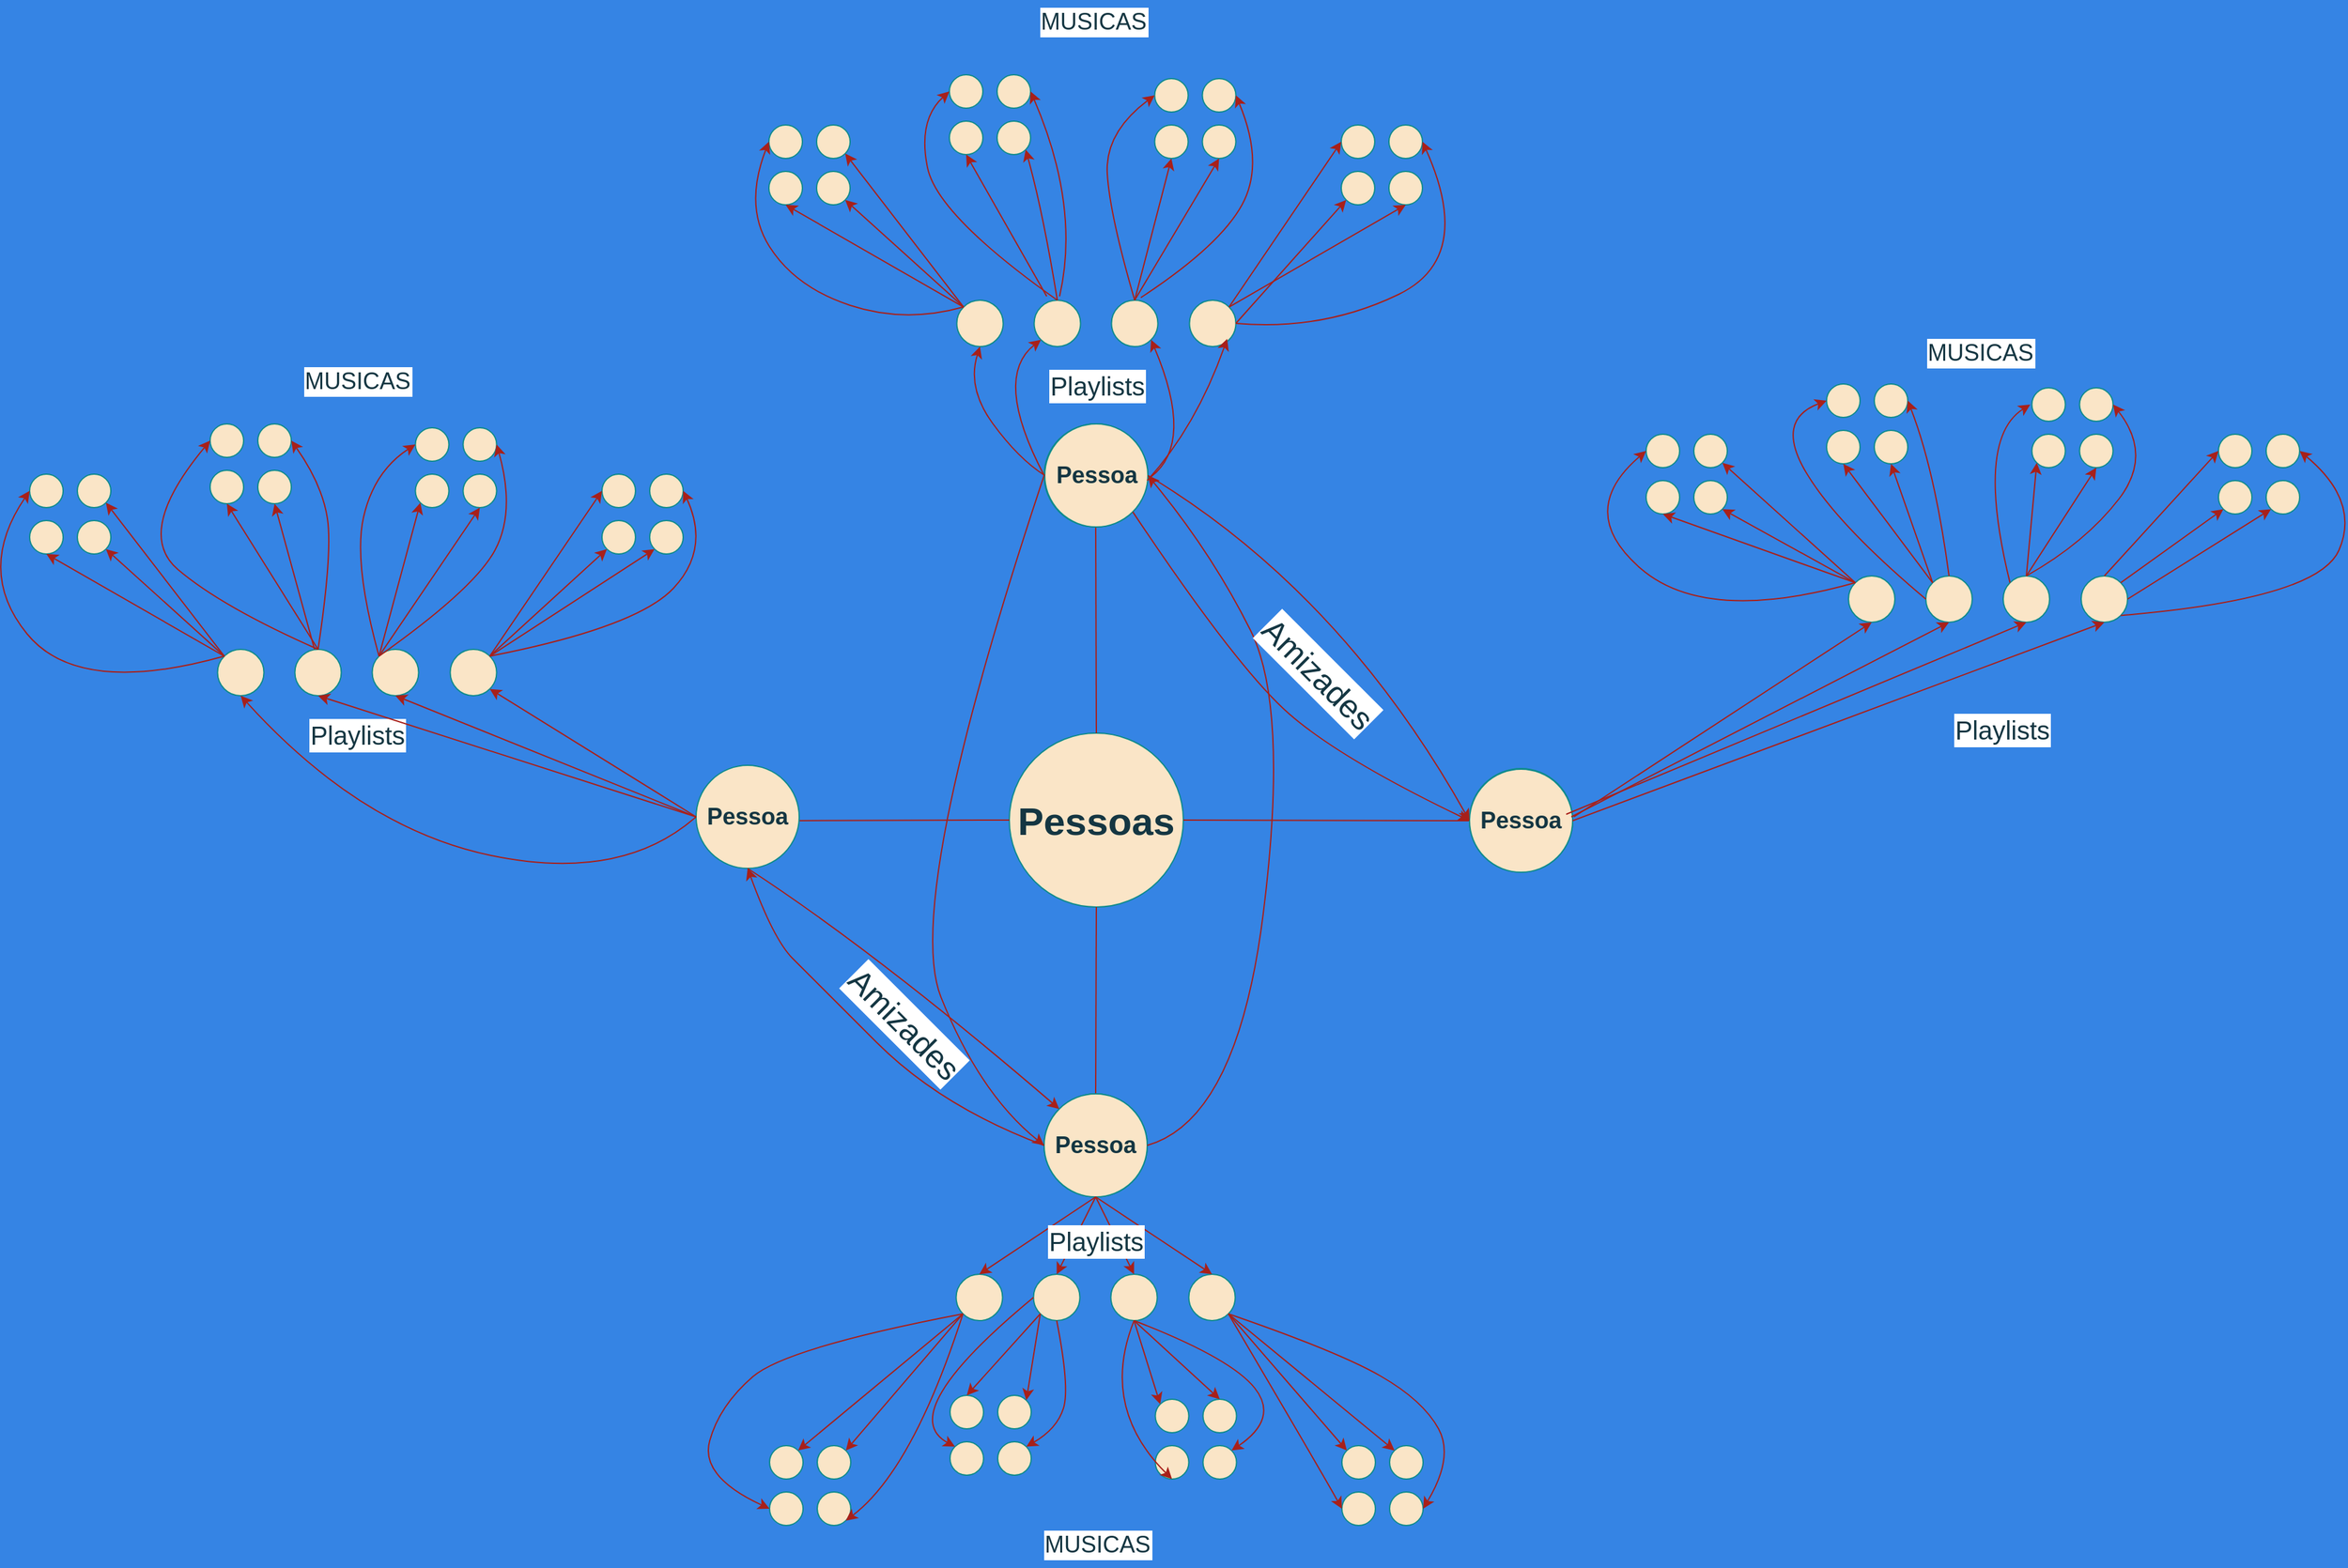 <mxfile version="24.4.4" type="github">
  <diagram name="Page-1" id="822b0af5-4adb-64df-f703-e8dfc1f81529">
    <mxGraphModel dx="2790" dy="1770" grid="0" gridSize="58" guides="1" tooltips="1" connect="1" arrows="1" fold="1" page="0" pageScale="1" pageWidth="1100" pageHeight="850" background="#3584e4" math="0" shadow="0">
      <root>
        <mxCell id="0" />
        <mxCell id="1" parent="0" />
        <mxCell id="oPhNYsJZ0r9YiffQCt__-1" value="&lt;h1 style=&quot;font-size: 30px;&quot;&gt;Pessoas&lt;br style=&quot;font-size: 30px;&quot;&gt;&lt;/h1&gt;" style="ellipse;whiteSpace=wrap;html=1;aspect=fixed;fontSize=30;fontStyle=1;labelBackgroundColor=none;fillColor=#FAE5C7;strokeColor=#0F8B8D;fontColor=#143642;" vertex="1" parent="1">
          <mxGeometry x="493" y="365" width="135" height="135" as="geometry" />
        </mxCell>
        <mxCell id="oPhNYsJZ0r9YiffQCt__-2" value="" style="endArrow=none;html=1;rounded=0;entryX=0.5;entryY=1;entryDx=0;entryDy=0;labelBackgroundColor=none;fontColor=default;strokeColor=#A8201A;" edge="1" parent="1" target="oPhNYsJZ0r9YiffQCt__-1">
          <mxGeometry width="50" height="50" relative="1" as="geometry">
            <mxPoint x="560" y="645" as="sourcePoint" />
            <mxPoint x="680" y="605" as="targetPoint" />
          </mxGeometry>
        </mxCell>
        <mxCell id="oPhNYsJZ0r9YiffQCt__-3" value="" style="endArrow=none;html=1;rounded=0;exitX=1;exitY=0.5;exitDx=0;exitDy=0;labelBackgroundColor=none;fontColor=default;strokeColor=#A8201A;" edge="1" parent="1" source="oPhNYsJZ0r9YiffQCt__-1">
          <mxGeometry width="50" height="50" relative="1" as="geometry">
            <mxPoint x="700" y="435" as="sourcePoint" />
            <mxPoint x="850" y="433" as="targetPoint" />
          </mxGeometry>
        </mxCell>
        <mxCell id="oPhNYsJZ0r9YiffQCt__-4" value="" style="endArrow=none;html=1;rounded=0;exitX=0.5;exitY=0;exitDx=0;exitDy=0;labelBackgroundColor=none;fontColor=default;strokeColor=#A8201A;" edge="1" parent="1" source="oPhNYsJZ0r9YiffQCt__-1">
          <mxGeometry width="50" height="50" relative="1" as="geometry">
            <mxPoint x="630" y="665" as="sourcePoint" />
            <mxPoint x="560" y="195" as="targetPoint" />
          </mxGeometry>
        </mxCell>
        <mxCell id="oPhNYsJZ0r9YiffQCt__-5" value="" style="endArrow=none;html=1;rounded=0;entryX=0;entryY=0.5;entryDx=0;entryDy=0;labelBackgroundColor=none;fontColor=default;strokeColor=#A8201A;" edge="1" parent="1" target="oPhNYsJZ0r9YiffQCt__-1">
          <mxGeometry width="50" height="50" relative="1" as="geometry">
            <mxPoint x="320" y="433" as="sourcePoint" />
            <mxPoint x="680" y="615" as="targetPoint" />
          </mxGeometry>
        </mxCell>
        <mxCell id="oPhNYsJZ0r9YiffQCt__-6" value="&lt;h2&gt;Pessoa&lt;br&gt;&lt;/h2&gt;" style="ellipse;whiteSpace=wrap;html=1;aspect=fixed;labelBackgroundColor=none;fillColor=#FAE5C7;strokeColor=#0F8B8D;fontColor=#143642;" vertex="1" parent="1">
          <mxGeometry x="250" y="390" width="80" height="80" as="geometry" />
        </mxCell>
        <mxCell id="oPhNYsJZ0r9YiffQCt__-7" value="" style="ellipse;whiteSpace=wrap;html=1;aspect=fixed;labelBackgroundColor=none;fillColor=#FAE5C7;strokeColor=#0F8B8D;fontColor=#143642;" vertex="1" parent="1">
          <mxGeometry x="520" y="125" width="80" height="80" as="geometry" />
        </mxCell>
        <mxCell id="oPhNYsJZ0r9YiffQCt__-8" value="" style="ellipse;whiteSpace=wrap;html=1;aspect=fixed;labelBackgroundColor=none;fillColor=#FAE5C7;strokeColor=#0F8B8D;fontColor=#143642;" vertex="1" parent="1">
          <mxGeometry x="850" y="393" width="80" height="80" as="geometry" />
        </mxCell>
        <mxCell id="oPhNYsJZ0r9YiffQCt__-9" value="" style="ellipse;whiteSpace=wrap;html=1;aspect=fixed;labelBackgroundColor=none;fillColor=#FAE5C7;strokeColor=#0F8B8D;fontColor=#143642;" vertex="1" parent="1">
          <mxGeometry x="520" y="645" width="80" height="80" as="geometry" />
        </mxCell>
        <mxCell id="oPhNYsJZ0r9YiffQCt__-10" value="&lt;h2&gt;Playlist&lt;/h2&gt;" style="ellipse;whiteSpace=wrap;html=1;aspect=fixed;labelBackgroundColor=none;fillColor=#FAE5C7;strokeColor=#0F8B8D;fontColor=#143642;" vertex="1" parent="1">
          <mxGeometry x="520.5" y="125" width="80" height="80" as="geometry" />
        </mxCell>
        <mxCell id="oPhNYsJZ0r9YiffQCt__-11" value="&lt;h2&gt;Playlist&lt;/h2&gt;" style="ellipse;whiteSpace=wrap;html=1;aspect=fixed;labelBackgroundColor=none;fillColor=#FAE5C7;strokeColor=#0F8B8D;fontColor=#143642;" vertex="1" parent="1">
          <mxGeometry x="850" y="392.5" width="80" height="80" as="geometry" />
        </mxCell>
        <mxCell id="oPhNYsJZ0r9YiffQCt__-12" value="&lt;h2&gt;Playlist&lt;/h2&gt;" style="ellipse;whiteSpace=wrap;html=1;aspect=fixed;labelBackgroundColor=none;fillColor=#FAE5C7;strokeColor=#0F8B8D;fontColor=#143642;" vertex="1" parent="1">
          <mxGeometry x="520" y="645" width="80" height="80" as="geometry" />
        </mxCell>
        <mxCell id="oPhNYsJZ0r9YiffQCt__-13" value="&lt;h2&gt;Pessoa&lt;br&gt;&lt;/h2&gt;" style="ellipse;whiteSpace=wrap;html=1;aspect=fixed;labelBackgroundColor=none;fillColor=#FAE5C7;strokeColor=#0F8B8D;fontColor=#143642;" vertex="1" parent="1">
          <mxGeometry x="520.5" y="125" width="80" height="80" as="geometry" />
        </mxCell>
        <mxCell id="oPhNYsJZ0r9YiffQCt__-14" value="&lt;h2&gt;Pessoa&lt;br&gt;&lt;/h2&gt;" style="ellipse;whiteSpace=wrap;html=1;aspect=fixed;labelBackgroundColor=none;fillColor=#FAE5C7;strokeColor=#0F8B8D;fontColor=#143642;" vertex="1" parent="1">
          <mxGeometry x="850" y="393" width="80" height="80" as="geometry" />
        </mxCell>
        <mxCell id="oPhNYsJZ0r9YiffQCt__-15" value="&lt;h2&gt;Pessoa&lt;br&gt;&lt;/h2&gt;" style="ellipse;whiteSpace=wrap;html=1;aspect=fixed;labelBackgroundColor=none;fillColor=#FAE5C7;strokeColor=#0F8B8D;fontColor=#143642;" vertex="1" parent="1">
          <mxGeometry x="520" y="645" width="80" height="80" as="geometry" />
        </mxCell>
        <mxCell id="oPhNYsJZ0r9YiffQCt__-16" value="" style="curved=1;endArrow=classic;html=1;rounded=0;exitX=1;exitY=0.5;exitDx=0;exitDy=0;entryX=1;entryY=0.5;entryDx=0;entryDy=0;labelBackgroundColor=none;fontColor=default;strokeColor=#A8201A;" edge="1" parent="1" source="oPhNYsJZ0r9YiffQCt__-15" target="oPhNYsJZ0r9YiffQCt__-13">
          <mxGeometry width="50" height="50" relative="1" as="geometry">
            <mxPoint x="620" y="665" as="sourcePoint" />
            <mxPoint x="670" y="615" as="targetPoint" />
            <Array as="points">
              <mxPoint x="670" y="665" />
              <mxPoint x="710" y="345" />
              <mxPoint x="650" y="225" />
            </Array>
          </mxGeometry>
        </mxCell>
        <mxCell id="oPhNYsJZ0r9YiffQCt__-17" value="" style="curved=1;endArrow=classic;html=1;rounded=0;exitX=0;exitY=0.5;exitDx=0;exitDy=0;entryX=0.5;entryY=1;entryDx=0;entryDy=0;labelBackgroundColor=none;fontColor=default;strokeColor=#A8201A;" edge="1" parent="1" source="oPhNYsJZ0r9YiffQCt__-15" target="oPhNYsJZ0r9YiffQCt__-6">
          <mxGeometry width="50" height="50" relative="1" as="geometry">
            <mxPoint x="620" y="665" as="sourcePoint" />
            <mxPoint x="670" y="615" as="targetPoint" />
            <Array as="points">
              <mxPoint x="440" y="655" />
              <mxPoint x="340" y="555" />
              <mxPoint x="310" y="525" />
            </Array>
          </mxGeometry>
        </mxCell>
        <mxCell id="oPhNYsJZ0r9YiffQCt__-18" value="" style="curved=1;endArrow=classic;html=1;rounded=0;exitX=0.5;exitY=1;exitDx=0;exitDy=0;entryX=0;entryY=0;entryDx=0;entryDy=0;labelBackgroundColor=none;fontColor=default;strokeColor=#A8201A;" edge="1" parent="1" source="oPhNYsJZ0r9YiffQCt__-6" target="oPhNYsJZ0r9YiffQCt__-15">
          <mxGeometry width="50" height="50" relative="1" as="geometry">
            <mxPoint x="620" y="665" as="sourcePoint" />
            <mxPoint x="670" y="615" as="targetPoint" />
            <Array as="points">
              <mxPoint x="390" y="535" />
            </Array>
          </mxGeometry>
        </mxCell>
        <mxCell id="oPhNYsJZ0r9YiffQCt__-19" value="" style="curved=1;endArrow=classic;html=1;rounded=0;exitX=0;exitY=0.5;exitDx=0;exitDy=0;entryX=0;entryY=0.5;entryDx=0;entryDy=0;labelBackgroundColor=none;fontColor=default;strokeColor=#A8201A;" edge="1" parent="1" source="oPhNYsJZ0r9YiffQCt__-7" target="oPhNYsJZ0r9YiffQCt__-15">
          <mxGeometry width="50" height="50" relative="1" as="geometry">
            <mxPoint x="620" y="665" as="sourcePoint" />
            <mxPoint x="520" y="555" as="targetPoint" />
            <Array as="points">
              <mxPoint x="410" y="495" />
              <mxPoint x="470" y="645" />
            </Array>
          </mxGeometry>
        </mxCell>
        <mxCell id="oPhNYsJZ0r9YiffQCt__-20" value="" style="curved=1;endArrow=classic;html=1;rounded=0;entryX=0;entryY=0.5;entryDx=0;entryDy=0;exitX=1;exitY=0.5;exitDx=0;exitDy=0;labelBackgroundColor=none;fontColor=default;strokeColor=#A8201A;" edge="1" parent="1" source="oPhNYsJZ0r9YiffQCt__-13" target="oPhNYsJZ0r9YiffQCt__-14">
          <mxGeometry width="50" height="50" relative="1" as="geometry">
            <mxPoint x="680" y="235" as="sourcePoint" />
            <mxPoint x="670" y="615" as="targetPoint" />
            <Array as="points">
              <mxPoint x="750" y="255" />
            </Array>
          </mxGeometry>
        </mxCell>
        <mxCell id="oPhNYsJZ0r9YiffQCt__-21" value="" style="curved=1;endArrow=classic;html=1;rounded=0;exitX=1;exitY=1;exitDx=0;exitDy=0;labelBackgroundColor=none;fontColor=default;strokeColor=#A8201A;" edge="1" parent="1" source="oPhNYsJZ0r9YiffQCt__-13">
          <mxGeometry width="50" height="50" relative="1" as="geometry">
            <mxPoint x="620" y="665" as="sourcePoint" />
            <mxPoint x="850" y="433" as="targetPoint" />
            <Array as="points">
              <mxPoint x="670" y="315" />
              <mxPoint x="750" y="385" />
            </Array>
          </mxGeometry>
        </mxCell>
        <mxCell id="oPhNYsJZ0r9YiffQCt__-30" value="&lt;div&gt;Amizades&lt;/div&gt;" style="text;html=1;align=center;verticalAlign=middle;resizable=0;points=[];autosize=1;strokeColor=none;fillColor=none;fontSize=25;rotation=45;labelBackgroundColor=default;fontColor=#143642;fontFamily=Helvetica;labelBorderColor=#FFFFFF;" vertex="1" parent="1">
          <mxGeometry x="668.75" y="297" width="128" height="42" as="geometry" />
        </mxCell>
        <mxCell id="oPhNYsJZ0r9YiffQCt__-33" value="&lt;font style=&quot;font-size: 20px;&quot;&gt;Playlists&lt;/font&gt;" style="text;html=1;align=center;verticalAlign=middle;resizable=0;points=[];autosize=1;strokeColor=none;fillColor=none;labelBackgroundColor=default;fontColor=#143642;fontFamily=Helvetica;fontSize=12;labelBorderColor=#FFFFFF;" vertex="1" parent="1">
          <mxGeometry x="510.5" y="75" width="100" height="40" as="geometry" />
        </mxCell>
        <mxCell id="oPhNYsJZ0r9YiffQCt__-35" value="" style="ellipse;whiteSpace=wrap;html=1;aspect=fixed;strokeColor=#0F8B8D;fontColor=#143642;fillColor=#FAE5C7;labelBackgroundColor=none;" vertex="1" parent="1">
          <mxGeometry x="452.25" y="29" width="36" height="36" as="geometry" />
        </mxCell>
        <mxCell id="oPhNYsJZ0r9YiffQCt__-37" value="" style="ellipse;whiteSpace=wrap;html=1;aspect=fixed;strokeColor=#0F8B8D;fontColor=#143642;fillColor=#FAE5C7;labelBackgroundColor=none;" vertex="1" parent="1">
          <mxGeometry x="512.25" y="29" width="36" height="36" as="geometry" />
        </mxCell>
        <mxCell id="oPhNYsJZ0r9YiffQCt__-40" value="" style="ellipse;whiteSpace=wrap;html=1;aspect=fixed;strokeColor=#0F8B8D;fontColor=#143642;fillColor=#FAE5C7;labelBackgroundColor=none;" vertex="1" parent="1">
          <mxGeometry x="572.25" y="29" width="36" height="36" as="geometry" />
        </mxCell>
        <mxCell id="oPhNYsJZ0r9YiffQCt__-41" value="" style="ellipse;whiteSpace=wrap;html=1;aspect=fixed;strokeColor=#0F8B8D;fontColor=#143642;fillColor=#FAE5C7;labelBackgroundColor=none;" vertex="1" parent="1">
          <mxGeometry x="632.75" y="29" width="36" height="36" as="geometry" />
        </mxCell>
        <mxCell id="oPhNYsJZ0r9YiffQCt__-44" value="" style="ellipse;whiteSpace=wrap;html=1;aspect=fixed;strokeColor=#0F8B8D;fontColor=#143642;fillColor=#FAE5C7;labelBackgroundColor=none;" vertex="1" parent="1">
          <mxGeometry x="306.5" y="-107" width="26" height="26" as="geometry" />
        </mxCell>
        <mxCell id="oPhNYsJZ0r9YiffQCt__-47" value="" style="ellipse;whiteSpace=wrap;html=1;aspect=fixed;strokeColor=#0F8B8D;fontColor=#143642;fillColor=#FAE5C7;labelBackgroundColor=none;" vertex="1" parent="1">
          <mxGeometry x="343.5" y="-107" width="26" height="26" as="geometry" />
        </mxCell>
        <mxCell id="oPhNYsJZ0r9YiffQCt__-48" value="" style="ellipse;whiteSpace=wrap;html=1;aspect=fixed;strokeColor=#0F8B8D;fontColor=#143642;fillColor=#FAE5C7;labelBackgroundColor=none;" vertex="1" parent="1">
          <mxGeometry x="306.5" y="-71" width="26" height="26" as="geometry" />
        </mxCell>
        <mxCell id="oPhNYsJZ0r9YiffQCt__-50" value="" style="ellipse;whiteSpace=wrap;html=1;aspect=fixed;strokeColor=#0F8B8D;fontColor=#143642;fillColor=#FAE5C7;labelBackgroundColor=none;" vertex="1" parent="1">
          <mxGeometry x="343.5" y="-71" width="26" height="26" as="geometry" />
        </mxCell>
        <mxCell id="oPhNYsJZ0r9YiffQCt__-51" value="" style="ellipse;whiteSpace=wrap;html=1;aspect=fixed;strokeColor=#0F8B8D;fontColor=#143642;fillColor=#FAE5C7;labelBackgroundColor=none;" vertex="1" parent="1">
          <mxGeometry x="446.5" y="-146" width="26" height="26" as="geometry" />
        </mxCell>
        <mxCell id="oPhNYsJZ0r9YiffQCt__-52" value="" style="ellipse;whiteSpace=wrap;html=1;aspect=fixed;strokeColor=#0F8B8D;fontColor=#143642;fillColor=#FAE5C7;labelBackgroundColor=none;" vertex="1" parent="1">
          <mxGeometry x="483.5" y="-146" width="26" height="26" as="geometry" />
        </mxCell>
        <mxCell id="oPhNYsJZ0r9YiffQCt__-53" value="" style="ellipse;whiteSpace=wrap;html=1;aspect=fixed;strokeColor=#0F8B8D;fontColor=#143642;fillColor=#FAE5C7;labelBackgroundColor=none;" vertex="1" parent="1">
          <mxGeometry x="446.5" y="-110" width="26" height="26" as="geometry" />
        </mxCell>
        <mxCell id="oPhNYsJZ0r9YiffQCt__-54" value="" style="ellipse;whiteSpace=wrap;html=1;aspect=fixed;strokeColor=#0F8B8D;fontColor=#143642;fillColor=#FAE5C7;labelBackgroundColor=none;" vertex="1" parent="1">
          <mxGeometry x="483.5" y="-110" width="26" height="26" as="geometry" />
        </mxCell>
        <mxCell id="oPhNYsJZ0r9YiffQCt__-55" value="" style="ellipse;whiteSpace=wrap;html=1;aspect=fixed;strokeColor=#0F8B8D;fontColor=#143642;fillColor=#FAE5C7;labelBackgroundColor=none;" vertex="1" parent="1">
          <mxGeometry x="605.75" y="-143" width="26" height="26" as="geometry" />
        </mxCell>
        <mxCell id="oPhNYsJZ0r9YiffQCt__-56" value="" style="ellipse;whiteSpace=wrap;html=1;aspect=fixed;strokeColor=#0F8B8D;fontColor=#143642;fillColor=#FAE5C7;labelBackgroundColor=none;" vertex="1" parent="1">
          <mxGeometry x="642.75" y="-143" width="26" height="26" as="geometry" />
        </mxCell>
        <mxCell id="oPhNYsJZ0r9YiffQCt__-57" value="" style="ellipse;whiteSpace=wrap;html=1;aspect=fixed;strokeColor=#0F8B8D;fontColor=#143642;fillColor=#FAE5C7;labelBackgroundColor=none;" vertex="1" parent="1">
          <mxGeometry x="605.75" y="-107" width="26" height="26" as="geometry" />
        </mxCell>
        <mxCell id="oPhNYsJZ0r9YiffQCt__-58" value="" style="ellipse;whiteSpace=wrap;html=1;aspect=fixed;strokeColor=#0F8B8D;fontColor=#143642;fillColor=#FAE5C7;labelBackgroundColor=none;" vertex="1" parent="1">
          <mxGeometry x="642.75" y="-107" width="26" height="26" as="geometry" />
        </mxCell>
        <mxCell id="oPhNYsJZ0r9YiffQCt__-59" value="" style="ellipse;whiteSpace=wrap;html=1;aspect=fixed;strokeColor=#0F8B8D;fontColor=#143642;fillColor=#FAE5C7;labelBackgroundColor=none;" vertex="1" parent="1">
          <mxGeometry x="750.5" y="-107" width="26" height="26" as="geometry" />
        </mxCell>
        <mxCell id="oPhNYsJZ0r9YiffQCt__-60" value="" style="ellipse;whiteSpace=wrap;html=1;aspect=fixed;strokeColor=#0F8B8D;fontColor=#143642;fillColor=#FAE5C7;labelBackgroundColor=none;" vertex="1" parent="1">
          <mxGeometry x="787.5" y="-107" width="26" height="26" as="geometry" />
        </mxCell>
        <mxCell id="oPhNYsJZ0r9YiffQCt__-61" value="" style="ellipse;whiteSpace=wrap;html=1;aspect=fixed;strokeColor=#0F8B8D;fontColor=#143642;fillColor=#FAE5C7;labelBackgroundColor=none;" vertex="1" parent="1">
          <mxGeometry x="750.5" y="-71" width="26" height="26" as="geometry" />
        </mxCell>
        <mxCell id="oPhNYsJZ0r9YiffQCt__-62" value="" style="ellipse;whiteSpace=wrap;html=1;aspect=fixed;strokeColor=#0F8B8D;fontColor=#143642;fillColor=#FAE5C7;labelBackgroundColor=none;" vertex="1" parent="1">
          <mxGeometry x="787.5" y="-71" width="26" height="26" as="geometry" />
        </mxCell>
        <mxCell id="oPhNYsJZ0r9YiffQCt__-64" value="" style="endArrow=classic;html=1;rounded=0;strokeColor=#A8201A;exitX=0;exitY=0;exitDx=0;exitDy=0;entryX=1;entryY=1;entryDx=0;entryDy=0;labelBackgroundColor=none;fontColor=default;" edge="1" parent="1" source="oPhNYsJZ0r9YiffQCt__-35" target="oPhNYsJZ0r9YiffQCt__-50">
          <mxGeometry width="50" height="50" relative="1" as="geometry">
            <mxPoint x="676" y="441" as="sourcePoint" />
            <mxPoint x="726" y="391" as="targetPoint" />
          </mxGeometry>
        </mxCell>
        <mxCell id="oPhNYsJZ0r9YiffQCt__-65" value="" style="endArrow=classic;html=1;rounded=0;strokeColor=#A8201A;exitX=0;exitY=0;exitDx=0;exitDy=0;entryX=1;entryY=1;entryDx=0;entryDy=0;labelBackgroundColor=none;fontColor=default;" edge="1" parent="1" source="oPhNYsJZ0r9YiffQCt__-35" target="oPhNYsJZ0r9YiffQCt__-47">
          <mxGeometry width="50" height="50" relative="1" as="geometry">
            <mxPoint x="465" y="28" as="sourcePoint" />
            <mxPoint x="515" y="-22" as="targetPoint" />
          </mxGeometry>
        </mxCell>
        <mxCell id="oPhNYsJZ0r9YiffQCt__-66" value="" style="endArrow=classic;html=1;rounded=0;strokeColor=#A8201A;exitX=0;exitY=0;exitDx=0;exitDy=0;entryX=0.5;entryY=1;entryDx=0;entryDy=0;labelBackgroundColor=none;fontColor=default;" edge="1" parent="1" source="oPhNYsJZ0r9YiffQCt__-35" target="oPhNYsJZ0r9YiffQCt__-48">
          <mxGeometry width="50" height="50" relative="1" as="geometry">
            <mxPoint x="676" y="441" as="sourcePoint" />
            <mxPoint x="726" y="391" as="targetPoint" />
          </mxGeometry>
        </mxCell>
        <mxCell id="oPhNYsJZ0r9YiffQCt__-91" value="&lt;font style=&quot;font-size: 20px;&quot;&gt;Playlists&lt;/font&gt;" style="text;html=1;align=center;verticalAlign=middle;resizable=0;points=[];autosize=1;strokeColor=none;fillColor=none;labelBackgroundColor=default;fontColor=#143642;fontFamily=Helvetica;fontSize=12;labelBorderColor=#FFFFFF;" vertex="1" parent="1">
          <mxGeometry x="-63" y="346" width="100" height="40" as="geometry" />
        </mxCell>
        <mxCell id="oPhNYsJZ0r9YiffQCt__-92" value="" style="ellipse;whiteSpace=wrap;html=1;aspect=fixed;strokeColor=#0F8B8D;fontColor=#143642;fillColor=#FAE5C7;labelBackgroundColor=none;" vertex="1" parent="1">
          <mxGeometry x="-121.25" y="300" width="36" height="36" as="geometry" />
        </mxCell>
        <mxCell id="oPhNYsJZ0r9YiffQCt__-93" value="" style="ellipse;whiteSpace=wrap;html=1;aspect=fixed;strokeColor=#0F8B8D;fontColor=#143642;fillColor=#FAE5C7;labelBackgroundColor=none;" vertex="1" parent="1">
          <mxGeometry x="-61.25" y="300" width="36" height="36" as="geometry" />
        </mxCell>
        <mxCell id="oPhNYsJZ0r9YiffQCt__-94" value="" style="ellipse;whiteSpace=wrap;html=1;aspect=fixed;strokeColor=#0F8B8D;fontColor=#143642;fillColor=#FAE5C7;labelBackgroundColor=none;" vertex="1" parent="1">
          <mxGeometry x="-1.25" y="300" width="36" height="36" as="geometry" />
        </mxCell>
        <mxCell id="oPhNYsJZ0r9YiffQCt__-95" value="" style="ellipse;whiteSpace=wrap;html=1;aspect=fixed;strokeColor=#0F8B8D;fontColor=#143642;fillColor=#FAE5C7;labelBackgroundColor=none;" vertex="1" parent="1">
          <mxGeometry x="59.25" y="300" width="36" height="36" as="geometry" />
        </mxCell>
        <mxCell id="oPhNYsJZ0r9YiffQCt__-96" value="" style="ellipse;whiteSpace=wrap;html=1;aspect=fixed;strokeColor=#0F8B8D;fontColor=#143642;fillColor=#FAE5C7;labelBackgroundColor=none;" vertex="1" parent="1">
          <mxGeometry x="-267" y="164" width="26" height="26" as="geometry" />
        </mxCell>
        <mxCell id="oPhNYsJZ0r9YiffQCt__-97" value="" style="ellipse;whiteSpace=wrap;html=1;aspect=fixed;strokeColor=#0F8B8D;fontColor=#143642;fillColor=#FAE5C7;labelBackgroundColor=none;" vertex="1" parent="1">
          <mxGeometry x="-230" y="164" width="26" height="26" as="geometry" />
        </mxCell>
        <mxCell id="oPhNYsJZ0r9YiffQCt__-98" value="" style="ellipse;whiteSpace=wrap;html=1;aspect=fixed;strokeColor=#0F8B8D;fontColor=#143642;fillColor=#FAE5C7;labelBackgroundColor=none;" vertex="1" parent="1">
          <mxGeometry x="-267" y="200" width="26" height="26" as="geometry" />
        </mxCell>
        <mxCell id="oPhNYsJZ0r9YiffQCt__-99" value="" style="ellipse;whiteSpace=wrap;html=1;aspect=fixed;strokeColor=#0F8B8D;fontColor=#143642;fillColor=#FAE5C7;labelBackgroundColor=none;" vertex="1" parent="1">
          <mxGeometry x="-230" y="200" width="26" height="26" as="geometry" />
        </mxCell>
        <mxCell id="oPhNYsJZ0r9YiffQCt__-100" value="" style="ellipse;whiteSpace=wrap;html=1;aspect=fixed;strokeColor=#0F8B8D;fontColor=#143642;fillColor=#FAE5C7;labelBackgroundColor=none;" vertex="1" parent="1">
          <mxGeometry x="-127" y="125" width="26" height="26" as="geometry" />
        </mxCell>
        <mxCell id="oPhNYsJZ0r9YiffQCt__-101" value="" style="ellipse;whiteSpace=wrap;html=1;aspect=fixed;strokeColor=#0F8B8D;fontColor=#143642;fillColor=#FAE5C7;labelBackgroundColor=none;" vertex="1" parent="1">
          <mxGeometry x="-90" y="125" width="26" height="26" as="geometry" />
        </mxCell>
        <mxCell id="oPhNYsJZ0r9YiffQCt__-102" value="" style="ellipse;whiteSpace=wrap;html=1;aspect=fixed;strokeColor=#0F8B8D;fontColor=#143642;fillColor=#FAE5C7;labelBackgroundColor=none;" vertex="1" parent="1">
          <mxGeometry x="-127" y="161" width="26" height="26" as="geometry" />
        </mxCell>
        <mxCell id="oPhNYsJZ0r9YiffQCt__-103" value="" style="ellipse;whiteSpace=wrap;html=1;aspect=fixed;strokeColor=#0F8B8D;fontColor=#143642;fillColor=#FAE5C7;labelBackgroundColor=none;" vertex="1" parent="1">
          <mxGeometry x="-90" y="161" width="26" height="26" as="geometry" />
        </mxCell>
        <mxCell id="oPhNYsJZ0r9YiffQCt__-104" value="" style="ellipse;whiteSpace=wrap;html=1;aspect=fixed;strokeColor=#0F8B8D;fontColor=#143642;fillColor=#FAE5C7;labelBackgroundColor=none;" vertex="1" parent="1">
          <mxGeometry x="32.25" y="128" width="26" height="26" as="geometry" />
        </mxCell>
        <mxCell id="oPhNYsJZ0r9YiffQCt__-105" value="" style="ellipse;whiteSpace=wrap;html=1;aspect=fixed;strokeColor=#0F8B8D;fontColor=#143642;fillColor=#FAE5C7;labelBackgroundColor=none;" vertex="1" parent="1">
          <mxGeometry x="69.25" y="128" width="26" height="26" as="geometry" />
        </mxCell>
        <mxCell id="oPhNYsJZ0r9YiffQCt__-106" value="" style="ellipse;whiteSpace=wrap;html=1;aspect=fixed;strokeColor=#0F8B8D;fontColor=#143642;fillColor=#FAE5C7;labelBackgroundColor=none;" vertex="1" parent="1">
          <mxGeometry x="32.25" y="164" width="26" height="26" as="geometry" />
        </mxCell>
        <mxCell id="oPhNYsJZ0r9YiffQCt__-107" value="" style="ellipse;whiteSpace=wrap;html=1;aspect=fixed;strokeColor=#0F8B8D;fontColor=#143642;fillColor=#FAE5C7;labelBackgroundColor=none;" vertex="1" parent="1">
          <mxGeometry x="69.25" y="164" width="26" height="26" as="geometry" />
        </mxCell>
        <mxCell id="oPhNYsJZ0r9YiffQCt__-108" value="" style="ellipse;whiteSpace=wrap;html=1;aspect=fixed;strokeColor=#0F8B8D;fontColor=#143642;fillColor=#FAE5C7;labelBackgroundColor=none;" vertex="1" parent="1">
          <mxGeometry x="177" y="164" width="26" height="26" as="geometry" />
        </mxCell>
        <mxCell id="oPhNYsJZ0r9YiffQCt__-109" value="" style="ellipse;whiteSpace=wrap;html=1;aspect=fixed;strokeColor=#0F8B8D;fontColor=#143642;fillColor=#FAE5C7;labelBackgroundColor=none;" vertex="1" parent="1">
          <mxGeometry x="214" y="164" width="26" height="26" as="geometry" />
        </mxCell>
        <mxCell id="oPhNYsJZ0r9YiffQCt__-110" value="" style="ellipse;whiteSpace=wrap;html=1;aspect=fixed;strokeColor=#0F8B8D;fontColor=#143642;fillColor=#FAE5C7;labelBackgroundColor=none;" vertex="1" parent="1">
          <mxGeometry x="177" y="200" width="26" height="26" as="geometry" />
        </mxCell>
        <mxCell id="oPhNYsJZ0r9YiffQCt__-111" value="" style="ellipse;whiteSpace=wrap;html=1;aspect=fixed;strokeColor=#0F8B8D;fontColor=#143642;fillColor=#FAE5C7;labelBackgroundColor=none;" vertex="1" parent="1">
          <mxGeometry x="214" y="200" width="26" height="26" as="geometry" />
        </mxCell>
        <mxCell id="oPhNYsJZ0r9YiffQCt__-112" value="" style="endArrow=classic;html=1;rounded=0;strokeColor=#A8201A;exitX=0;exitY=0;exitDx=0;exitDy=0;entryX=1;entryY=1;entryDx=0;entryDy=0;labelBackgroundColor=none;fontColor=default;" edge="1" source="oPhNYsJZ0r9YiffQCt__-92" target="oPhNYsJZ0r9YiffQCt__-99" parent="1">
          <mxGeometry width="50" height="50" relative="1" as="geometry">
            <mxPoint x="102.5" y="712" as="sourcePoint" />
            <mxPoint x="152.5" y="662" as="targetPoint" />
          </mxGeometry>
        </mxCell>
        <mxCell id="oPhNYsJZ0r9YiffQCt__-113" value="" style="endArrow=classic;html=1;rounded=0;exitX=0;exitY=0;exitDx=0;exitDy=0;entryX=1;entryY=1;entryDx=0;entryDy=0;strokeColor=#A8201A;labelBackgroundColor=none;fontColor=default;" edge="1" source="oPhNYsJZ0r9YiffQCt__-92" target="oPhNYsJZ0r9YiffQCt__-97" parent="1">
          <mxGeometry width="50" height="50" relative="1" as="geometry">
            <mxPoint x="-108.5" y="299" as="sourcePoint" />
            <mxPoint x="-58.5" y="249" as="targetPoint" />
          </mxGeometry>
        </mxCell>
        <mxCell id="oPhNYsJZ0r9YiffQCt__-114" value="" style="endArrow=classic;html=1;rounded=0;strokeColor=#A8201A;exitX=0;exitY=0;exitDx=0;exitDy=0;entryX=0.5;entryY=1;entryDx=0;entryDy=0;labelBackgroundColor=none;fontColor=default;" edge="1" source="oPhNYsJZ0r9YiffQCt__-92" target="oPhNYsJZ0r9YiffQCt__-98" parent="1">
          <mxGeometry width="50" height="50" relative="1" as="geometry">
            <mxPoint x="102.5" y="712" as="sourcePoint" />
            <mxPoint x="152.5" y="662" as="targetPoint" />
          </mxGeometry>
        </mxCell>
        <mxCell id="oPhNYsJZ0r9YiffQCt__-115" value="&lt;font style=&quot;font-size: 20px;&quot;&gt;Playlists&lt;/font&gt;" style="text;html=1;align=center;verticalAlign=middle;resizable=0;points=[];autosize=1;strokeColor=none;fillColor=none;labelBackgroundColor=default;fontColor=#143642;labelBorderColor=#FFFFFF;fontFamily=Helvetica;fontSize=12;" vertex="1" parent="1">
          <mxGeometry x="1213.25" y="342" width="100" height="40" as="geometry" />
        </mxCell>
        <mxCell id="oPhNYsJZ0r9YiffQCt__-116" value="" style="ellipse;whiteSpace=wrap;html=1;aspect=fixed;strokeColor=#0F8B8D;fontColor=#143642;fillColor=#FAE5C7;labelBackgroundColor=none;" vertex="1" parent="1">
          <mxGeometry x="1144" y="243" width="36" height="36" as="geometry" />
        </mxCell>
        <mxCell id="oPhNYsJZ0r9YiffQCt__-117" value="" style="ellipse;whiteSpace=wrap;html=1;aspect=fixed;strokeColor=#0F8B8D;fontColor=#143642;fillColor=#FAE5C7;labelBackgroundColor=none;" vertex="1" parent="1">
          <mxGeometry x="1204" y="243" width="36" height="36" as="geometry" />
        </mxCell>
        <mxCell id="oPhNYsJZ0r9YiffQCt__-118" value="" style="ellipse;whiteSpace=wrap;html=1;aspect=fixed;strokeColor=#0F8B8D;fontColor=#143642;fillColor=#FAE5C7;labelBackgroundColor=none;" vertex="1" parent="1">
          <mxGeometry x="1264" y="243" width="36" height="36" as="geometry" />
        </mxCell>
        <mxCell id="oPhNYsJZ0r9YiffQCt__-119" value="" style="ellipse;whiteSpace=wrap;html=1;aspect=fixed;strokeColor=#0F8B8D;fontColor=#143642;fillColor=#FAE5C7;labelBackgroundColor=none;" vertex="1" parent="1">
          <mxGeometry x="1324.5" y="243" width="36" height="36" as="geometry" />
        </mxCell>
        <mxCell id="oPhNYsJZ0r9YiffQCt__-120" value="" style="ellipse;whiteSpace=wrap;html=1;aspect=fixed;strokeColor=#0F8B8D;fontColor=#143642;fillColor=#FAE5C7;labelBackgroundColor=none;" vertex="1" parent="1">
          <mxGeometry x="987" y="133" width="26" height="26" as="geometry" />
        </mxCell>
        <mxCell id="oPhNYsJZ0r9YiffQCt__-121" value="" style="ellipse;whiteSpace=wrap;html=1;aspect=fixed;strokeColor=#0F8B8D;fontColor=#143642;fillColor=#FAE5C7;labelBackgroundColor=none;" vertex="1" parent="1">
          <mxGeometry x="1024" y="133" width="26" height="26" as="geometry" />
        </mxCell>
        <mxCell id="oPhNYsJZ0r9YiffQCt__-122" value="" style="ellipse;whiteSpace=wrap;html=1;aspect=fixed;strokeColor=#0F8B8D;fontColor=#143642;fillColor=#FAE5C7;labelBackgroundColor=none;" vertex="1" parent="1">
          <mxGeometry x="987" y="169" width="26" height="26" as="geometry" />
        </mxCell>
        <mxCell id="oPhNYsJZ0r9YiffQCt__-123" value="" style="ellipse;whiteSpace=wrap;html=1;aspect=fixed;strokeColor=#0F8B8D;fontColor=#143642;fillColor=#FAE5C7;labelBackgroundColor=none;" vertex="1" parent="1">
          <mxGeometry x="1024" y="169" width="26" height="26" as="geometry" />
        </mxCell>
        <mxCell id="oPhNYsJZ0r9YiffQCt__-124" value="" style="ellipse;whiteSpace=wrap;html=1;aspect=fixed;strokeColor=#0F8B8D;fontColor=#143642;fillColor=#FAE5C7;labelBackgroundColor=none;" vertex="1" parent="1">
          <mxGeometry x="1127" y="94" width="26" height="26" as="geometry" />
        </mxCell>
        <mxCell id="oPhNYsJZ0r9YiffQCt__-125" value="" style="ellipse;whiteSpace=wrap;html=1;aspect=fixed;strokeColor=#0F8B8D;fontColor=#143642;fillColor=#FAE5C7;labelBackgroundColor=none;" vertex="1" parent="1">
          <mxGeometry x="1164" y="94" width="26" height="26" as="geometry" />
        </mxCell>
        <mxCell id="oPhNYsJZ0r9YiffQCt__-126" value="" style="ellipse;whiteSpace=wrap;html=1;aspect=fixed;strokeColor=#0F8B8D;fontColor=#143642;fillColor=#FAE5C7;labelBackgroundColor=none;" vertex="1" parent="1">
          <mxGeometry x="1127" y="130" width="26" height="26" as="geometry" />
        </mxCell>
        <mxCell id="oPhNYsJZ0r9YiffQCt__-127" value="" style="ellipse;whiteSpace=wrap;html=1;aspect=fixed;strokeColor=#0F8B8D;fontColor=#143642;fillColor=#FAE5C7;labelBackgroundColor=none;" vertex="1" parent="1">
          <mxGeometry x="1164" y="130" width="26" height="26" as="geometry" />
        </mxCell>
        <mxCell id="oPhNYsJZ0r9YiffQCt__-128" value="" style="ellipse;whiteSpace=wrap;html=1;aspect=fixed;strokeColor=#0F8B8D;fontColor=#143642;fillColor=#FAE5C7;labelBackgroundColor=none;" vertex="1" parent="1">
          <mxGeometry x="1286.25" y="97" width="26" height="26" as="geometry" />
        </mxCell>
        <mxCell id="oPhNYsJZ0r9YiffQCt__-129" value="" style="ellipse;whiteSpace=wrap;html=1;aspect=fixed;strokeColor=#0F8B8D;fontColor=#143642;fillColor=#FAE5C7;labelBackgroundColor=none;" vertex="1" parent="1">
          <mxGeometry x="1323.25" y="97" width="26" height="26" as="geometry" />
        </mxCell>
        <mxCell id="oPhNYsJZ0r9YiffQCt__-130" value="" style="ellipse;whiteSpace=wrap;html=1;aspect=fixed;strokeColor=#0F8B8D;fontColor=#143642;fillColor=#FAE5C7;labelBackgroundColor=none;" vertex="1" parent="1">
          <mxGeometry x="1286.25" y="133" width="26" height="26" as="geometry" />
        </mxCell>
        <mxCell id="oPhNYsJZ0r9YiffQCt__-131" value="" style="ellipse;whiteSpace=wrap;html=1;aspect=fixed;strokeColor=#0F8B8D;fontColor=#143642;fillColor=#FAE5C7;labelBackgroundColor=none;" vertex="1" parent="1">
          <mxGeometry x="1323.25" y="133" width="26" height="26" as="geometry" />
        </mxCell>
        <mxCell id="oPhNYsJZ0r9YiffQCt__-132" value="" style="ellipse;whiteSpace=wrap;html=1;aspect=fixed;strokeColor=#0F8B8D;fontColor=#143642;fillColor=#FAE5C7;labelBackgroundColor=none;" vertex="1" parent="1">
          <mxGeometry x="1431" y="133" width="26" height="26" as="geometry" />
        </mxCell>
        <mxCell id="oPhNYsJZ0r9YiffQCt__-133" value="" style="ellipse;whiteSpace=wrap;html=1;aspect=fixed;strokeColor=#0F8B8D;fontColor=#143642;fillColor=#FAE5C7;labelBackgroundColor=none;" vertex="1" parent="1">
          <mxGeometry x="1468" y="133" width="26" height="26" as="geometry" />
        </mxCell>
        <mxCell id="oPhNYsJZ0r9YiffQCt__-134" value="" style="ellipse;whiteSpace=wrap;html=1;aspect=fixed;strokeColor=#0F8B8D;fontColor=#143642;fillColor=#FAE5C7;labelBackgroundColor=none;" vertex="1" parent="1">
          <mxGeometry x="1431" y="169" width="26" height="26" as="geometry" />
        </mxCell>
        <mxCell id="oPhNYsJZ0r9YiffQCt__-135" value="" style="ellipse;whiteSpace=wrap;html=1;aspect=fixed;strokeColor=#0F8B8D;fontColor=#143642;fillColor=#FAE5C7;labelBackgroundColor=none;" vertex="1" parent="1">
          <mxGeometry x="1468" y="169" width="26" height="26" as="geometry" />
        </mxCell>
        <mxCell id="oPhNYsJZ0r9YiffQCt__-136" value="" style="endArrow=classic;html=1;rounded=0;strokeColor=#A8201A;exitX=0;exitY=0;exitDx=0;exitDy=0;entryX=1;entryY=1;entryDx=0;entryDy=0;labelBackgroundColor=none;fontColor=default;" edge="1" source="oPhNYsJZ0r9YiffQCt__-116" target="oPhNYsJZ0r9YiffQCt__-123" parent="1">
          <mxGeometry width="50" height="50" relative="1" as="geometry">
            <mxPoint x="1356.5" y="681" as="sourcePoint" />
            <mxPoint x="1406.5" y="631" as="targetPoint" />
          </mxGeometry>
        </mxCell>
        <mxCell id="oPhNYsJZ0r9YiffQCt__-137" value="" style="endArrow=classic;html=1;rounded=0;strokeColor=#A8201A;exitX=0;exitY=0;exitDx=0;exitDy=0;entryX=1;entryY=1;entryDx=0;entryDy=0;labelBackgroundColor=none;fontColor=default;" edge="1" source="oPhNYsJZ0r9YiffQCt__-116" target="oPhNYsJZ0r9YiffQCt__-121" parent="1">
          <mxGeometry width="50" height="50" relative="1" as="geometry">
            <mxPoint x="1145.5" y="268" as="sourcePoint" />
            <mxPoint x="1195.5" y="218" as="targetPoint" />
          </mxGeometry>
        </mxCell>
        <mxCell id="oPhNYsJZ0r9YiffQCt__-138" value="" style="endArrow=classic;html=1;rounded=0;strokeColor=#A8201A;exitX=0;exitY=0;exitDx=0;exitDy=0;entryX=0.5;entryY=1;entryDx=0;entryDy=0;labelBackgroundColor=none;fontColor=default;" edge="1" source="oPhNYsJZ0r9YiffQCt__-116" target="oPhNYsJZ0r9YiffQCt__-122" parent="1">
          <mxGeometry width="50" height="50" relative="1" as="geometry">
            <mxPoint x="1356.5" y="681" as="sourcePoint" />
            <mxPoint x="1406.5" y="631" as="targetPoint" />
          </mxGeometry>
        </mxCell>
        <mxCell id="oPhNYsJZ0r9YiffQCt__-139" value="" style="endArrow=classic;html=1;rounded=0;strokeColor=#A8201A;exitX=1;exitY=0.5;exitDx=0;exitDy=0;entryX=0.5;entryY=1;entryDx=0;entryDy=0;labelBackgroundColor=none;fontColor=default;" edge="1" parent="1" source="oPhNYsJZ0r9YiffQCt__-14" target="oPhNYsJZ0r9YiffQCt__-119">
          <mxGeometry width="50" height="50" relative="1" as="geometry">
            <mxPoint x="630" y="400" as="sourcePoint" />
            <mxPoint x="680" y="350" as="targetPoint" />
          </mxGeometry>
        </mxCell>
        <mxCell id="oPhNYsJZ0r9YiffQCt__-140" value="" style="endArrow=classic;html=1;rounded=0;strokeColor=#A8201A;entryX=0.5;entryY=1;entryDx=0;entryDy=0;labelBackgroundColor=none;fontColor=default;" edge="1" parent="1" target="oPhNYsJZ0r9YiffQCt__-118">
          <mxGeometry width="50" height="50" relative="1" as="geometry">
            <mxPoint x="925" y="428" as="sourcePoint" />
            <mxPoint x="975" y="378" as="targetPoint" />
          </mxGeometry>
        </mxCell>
        <mxCell id="oPhNYsJZ0r9YiffQCt__-141" value="" style="endArrow=classic;html=1;rounded=0;strokeColor=#A8201A;entryX=0.5;entryY=1;entryDx=0;entryDy=0;labelBackgroundColor=none;fontColor=default;" edge="1" parent="1" target="oPhNYsJZ0r9YiffQCt__-117">
          <mxGeometry width="50" height="50" relative="1" as="geometry">
            <mxPoint x="929" y="430" as="sourcePoint" />
            <mxPoint x="979" y="380" as="targetPoint" />
          </mxGeometry>
        </mxCell>
        <mxCell id="oPhNYsJZ0r9YiffQCt__-142" value="" style="endArrow=classic;html=1;rounded=0;strokeColor=#A8201A;entryX=0.5;entryY=1;entryDx=0;entryDy=0;labelBackgroundColor=none;fontColor=default;" edge="1" parent="1" target="oPhNYsJZ0r9YiffQCt__-116">
          <mxGeometry width="50" height="50" relative="1" as="geometry">
            <mxPoint x="931" y="430" as="sourcePoint" />
            <mxPoint x="981" y="380" as="targetPoint" />
          </mxGeometry>
        </mxCell>
        <mxCell id="oPhNYsJZ0r9YiffQCt__-144" value="" style="curved=1;endArrow=classic;html=1;rounded=0;strokeColor=#A8201A;exitX=0;exitY=0;exitDx=0;exitDy=0;entryX=0;entryY=0.5;entryDx=0;entryDy=0;labelBackgroundColor=none;fontColor=default;" edge="1" parent="1" source="oPhNYsJZ0r9YiffQCt__-92" target="oPhNYsJZ0r9YiffQCt__-96">
          <mxGeometry width="50" height="50" relative="1" as="geometry">
            <mxPoint x="-279" y="337" as="sourcePoint" />
            <mxPoint x="-229" y="287" as="targetPoint" />
            <Array as="points">
              <mxPoint x="-229" y="337" />
              <mxPoint x="-309" y="239" />
            </Array>
          </mxGeometry>
        </mxCell>
        <mxCell id="oPhNYsJZ0r9YiffQCt__-145" value="" style="curved=1;endArrow=classic;html=1;rounded=0;strokeColor=#A8201A;fontColor=#143642;fillColor=#FAE5C7;exitX=0;exitY=0;exitDx=0;exitDy=0;entryX=0;entryY=0.5;entryDx=0;entryDy=0;" edge="1" parent="1" source="oPhNYsJZ0r9YiffQCt__-116" target="oPhNYsJZ0r9YiffQCt__-120">
          <mxGeometry width="50" height="50" relative="1" as="geometry">
            <mxPoint x="983" y="281" as="sourcePoint" />
            <mxPoint x="1033" y="231" as="targetPoint" />
            <Array as="points">
              <mxPoint x="1033" y="281" />
              <mxPoint x="932" y="193" />
            </Array>
          </mxGeometry>
        </mxCell>
        <mxCell id="oPhNYsJZ0r9YiffQCt__-150" value="" style="curved=1;endArrow=classic;html=1;rounded=0;strokeColor=#A8201A;fontColor=#143642;fillColor=#FAE5C7;entryX=1;entryY=1;entryDx=0;entryDy=0;" edge="1" parent="1" target="oPhNYsJZ0r9YiffQCt__-40">
          <mxGeometry width="50" height="50" relative="1" as="geometry">
            <mxPoint x="603" y="166" as="sourcePoint" />
            <mxPoint x="651" y="116" as="targetPoint" />
            <Array as="points">
              <mxPoint x="637" y="140" />
            </Array>
          </mxGeometry>
        </mxCell>
        <mxCell id="oPhNYsJZ0r9YiffQCt__-151" value="" style="curved=1;endArrow=classic;html=1;rounded=0;strokeColor=#A8201A;fontColor=#143642;fillColor=#FAE5C7;" edge="1" parent="1">
          <mxGeometry width="50" height="50" relative="1" as="geometry">
            <mxPoint x="600" y="169" as="sourcePoint" />
            <mxPoint x="662" y="59" as="targetPoint" />
            <Array as="points">
              <mxPoint x="638" y="127" />
            </Array>
          </mxGeometry>
        </mxCell>
        <mxCell id="oPhNYsJZ0r9YiffQCt__-152" value="" style="curved=1;endArrow=classic;html=1;rounded=0;strokeColor=#A8201A;fontColor=#143642;fillColor=#FAE5C7;exitX=0;exitY=0.5;exitDx=0;exitDy=0;entryX=0.5;entryY=1;entryDx=0;entryDy=0;" edge="1" parent="1" source="oPhNYsJZ0r9YiffQCt__-6" target="oPhNYsJZ0r9YiffQCt__-92">
          <mxGeometry width="50" height="50" relative="1" as="geometry">
            <mxPoint x="142" y="481" as="sourcePoint" />
            <mxPoint x="192" y="431" as="targetPoint" />
            <Array as="points">
              <mxPoint x="192" y="481" />
              <mxPoint x="-10" y="439" />
            </Array>
          </mxGeometry>
        </mxCell>
        <mxCell id="oPhNYsJZ0r9YiffQCt__-153" value="" style="endArrow=classic;html=1;rounded=0;strokeColor=#A8201A;fontColor=#143642;fillColor=#FAE5C7;exitX=0;exitY=0.5;exitDx=0;exitDy=0;entryX=0.5;entryY=1;entryDx=0;entryDy=0;" edge="1" parent="1" source="oPhNYsJZ0r9YiffQCt__-6" target="oPhNYsJZ0r9YiffQCt__-93">
          <mxGeometry width="50" height="50" relative="1" as="geometry">
            <mxPoint x="630" y="400" as="sourcePoint" />
            <mxPoint x="680" y="350" as="targetPoint" />
          </mxGeometry>
        </mxCell>
        <mxCell id="oPhNYsJZ0r9YiffQCt__-154" value="" style="endArrow=classic;html=1;rounded=0;strokeColor=#A8201A;fontColor=#143642;fillColor=#FAE5C7;exitX=0;exitY=0.5;exitDx=0;exitDy=0;entryX=0.5;entryY=1;entryDx=0;entryDy=0;" edge="1" parent="1" source="oPhNYsJZ0r9YiffQCt__-6" target="oPhNYsJZ0r9YiffQCt__-94">
          <mxGeometry width="50" height="50" relative="1" as="geometry">
            <mxPoint x="630" y="400" as="sourcePoint" />
            <mxPoint x="680" y="350" as="targetPoint" />
          </mxGeometry>
        </mxCell>
        <mxCell id="oPhNYsJZ0r9YiffQCt__-155" value="" style="endArrow=classic;html=1;rounded=0;strokeColor=#A8201A;fontColor=#143642;fillColor=#FAE5C7;exitX=0;exitY=0.5;exitDx=0;exitDy=0;entryX=1;entryY=1;entryDx=0;entryDy=0;" edge="1" parent="1" source="oPhNYsJZ0r9YiffQCt__-6" target="oPhNYsJZ0r9YiffQCt__-95">
          <mxGeometry width="50" height="50" relative="1" as="geometry">
            <mxPoint x="630" y="400" as="sourcePoint" />
            <mxPoint x="680" y="350" as="targetPoint" />
          </mxGeometry>
        </mxCell>
        <mxCell id="oPhNYsJZ0r9YiffQCt__-156" value="" style="curved=1;endArrow=classic;html=1;rounded=0;strokeColor=#A8201A;fontColor=#143642;fillColor=#FAE5C7;exitX=0;exitY=0.5;exitDx=0;exitDy=0;entryX=0;entryY=1;entryDx=0;entryDy=0;" edge="1" parent="1" source="oPhNYsJZ0r9YiffQCt__-7" target="oPhNYsJZ0r9YiffQCt__-37">
          <mxGeometry width="50" height="50" relative="1" as="geometry">
            <mxPoint x="630" y="400" as="sourcePoint" />
            <mxPoint x="405" y="135" as="targetPoint" />
            <Array as="points">
              <mxPoint x="480" y="89" />
            </Array>
          </mxGeometry>
        </mxCell>
        <mxCell id="oPhNYsJZ0r9YiffQCt__-157" value="" style="curved=1;endArrow=classic;html=1;rounded=0;strokeColor=#A8201A;fontColor=#143642;fillColor=#FAE5C7;exitX=0;exitY=0.5;exitDx=0;exitDy=0;entryX=0.5;entryY=1;entryDx=0;entryDy=0;" edge="1" parent="1" source="oPhNYsJZ0r9YiffQCt__-13" target="oPhNYsJZ0r9YiffQCt__-35">
          <mxGeometry width="50" height="50" relative="1" as="geometry">
            <mxPoint x="630" y="400" as="sourcePoint" />
            <mxPoint x="680" y="350" as="targetPoint" />
            <Array as="points">
              <mxPoint x="500" y="152" />
              <mxPoint x="460" y="97" />
            </Array>
          </mxGeometry>
        </mxCell>
        <mxCell id="oPhNYsJZ0r9YiffQCt__-158" value="" style="curved=1;endArrow=classic;html=1;rounded=0;strokeColor=#A8201A;fontColor=#143642;fillColor=#FAE5C7;exitX=0;exitY=0;exitDx=0;exitDy=0;entryX=0;entryY=0.5;entryDx=0;entryDy=0;" edge="1" parent="1" source="oPhNYsJZ0r9YiffQCt__-35" target="oPhNYsJZ0r9YiffQCt__-44">
          <mxGeometry width="50" height="50" relative="1" as="geometry">
            <mxPoint x="373" y="130" as="sourcePoint" />
            <mxPoint x="423" y="80" as="targetPoint" />
            <Array as="points">
              <mxPoint x="412" y="47" />
              <mxPoint x="327" y="19" />
              <mxPoint x="287" y="-44" />
            </Array>
          </mxGeometry>
        </mxCell>
        <mxCell id="oPhNYsJZ0r9YiffQCt__-159" value="" style="curved=1;endArrow=classic;html=1;rounded=0;strokeColor=#A8201A;fontColor=#143642;fillColor=#FAE5C7;exitX=0.5;exitY=0;exitDx=0;exitDy=0;entryX=0;entryY=0.5;entryDx=0;entryDy=0;" edge="1" parent="1" source="oPhNYsJZ0r9YiffQCt__-93" target="oPhNYsJZ0r9YiffQCt__-100">
          <mxGeometry width="50" height="50" relative="1" as="geometry">
            <mxPoint x="-45" y="298" as="sourcePoint" />
            <mxPoint x="5" y="248" as="targetPoint" />
            <Array as="points">
              <mxPoint x="-118" y="267" />
              <mxPoint x="-186" y="209" />
            </Array>
          </mxGeometry>
        </mxCell>
        <mxCell id="oPhNYsJZ0r9YiffQCt__-160" value="" style="endArrow=classic;html=1;rounded=0;strokeColor=#A8201A;fontColor=#143642;fillColor=#FAE5C7;entryX=0.5;entryY=1;entryDx=0;entryDy=0;exitX=0.5;exitY=0;exitDx=0;exitDy=0;" edge="1" parent="1" source="oPhNYsJZ0r9YiffQCt__-93" target="oPhNYsJZ0r9YiffQCt__-102">
          <mxGeometry width="50" height="50" relative="1" as="geometry">
            <mxPoint x="-45" y="301" as="sourcePoint" />
            <mxPoint x="5" y="251" as="targetPoint" />
          </mxGeometry>
        </mxCell>
        <mxCell id="oPhNYsJZ0r9YiffQCt__-161" value="" style="endArrow=classic;html=1;rounded=0;strokeColor=#A8201A;fontColor=#143642;fillColor=#FAE5C7;entryX=0.5;entryY=1;entryDx=0;entryDy=0;" edge="1" parent="1" target="oPhNYsJZ0r9YiffQCt__-103">
          <mxGeometry width="50" height="50" relative="1" as="geometry">
            <mxPoint x="-46" y="300" as="sourcePoint" />
            <mxPoint x="8.25" y="226" as="targetPoint" />
          </mxGeometry>
        </mxCell>
        <mxCell id="oPhNYsJZ0r9YiffQCt__-162" value="" style="curved=1;endArrow=classic;html=1;rounded=0;strokeColor=#A8201A;fontColor=#143642;fillColor=#FAE5C7;exitX=0.5;exitY=0;exitDx=0;exitDy=0;entryX=1;entryY=0.5;entryDx=0;entryDy=0;" edge="1" parent="1" source="oPhNYsJZ0r9YiffQCt__-93" target="oPhNYsJZ0r9YiffQCt__-101">
          <mxGeometry width="50" height="50" relative="1" as="geometry">
            <mxPoint x="-55" y="267" as="sourcePoint" />
            <mxPoint x="-5" y="217" as="targetPoint" />
            <Array as="points">
              <mxPoint x="-32" y="225" />
              <mxPoint x="-40" y="172" />
            </Array>
          </mxGeometry>
        </mxCell>
        <mxCell id="oPhNYsJZ0r9YiffQCt__-163" value="" style="ellipse;whiteSpace=wrap;html=1;aspect=fixed;strokeColor=#0F8B8D;fontColor=#143642;fillColor=#FAE5C7;labelBackgroundColor=none;" vertex="1" parent="1">
          <mxGeometry x="451.75" y="785" width="36" height="36" as="geometry" />
        </mxCell>
        <mxCell id="oPhNYsJZ0r9YiffQCt__-164" value="" style="ellipse;whiteSpace=wrap;html=1;aspect=fixed;strokeColor=#0F8B8D;fontColor=#143642;fillColor=#FAE5C7;labelBackgroundColor=none;" vertex="1" parent="1">
          <mxGeometry x="511.75" y="785" width="36" height="36" as="geometry" />
        </mxCell>
        <mxCell id="oPhNYsJZ0r9YiffQCt__-165" value="" style="ellipse;whiteSpace=wrap;html=1;aspect=fixed;strokeColor=#0F8B8D;fontColor=#143642;fillColor=#FAE5C7;labelBackgroundColor=none;" vertex="1" parent="1">
          <mxGeometry x="571.75" y="785" width="36" height="36" as="geometry" />
        </mxCell>
        <mxCell id="oPhNYsJZ0r9YiffQCt__-166" value="" style="ellipse;whiteSpace=wrap;html=1;aspect=fixed;strokeColor=#0F8B8D;fontColor=#143642;fillColor=#FAE5C7;labelBackgroundColor=none;" vertex="1" parent="1">
          <mxGeometry x="632.25" y="785" width="36" height="36" as="geometry" />
        </mxCell>
        <mxCell id="oPhNYsJZ0r9YiffQCt__-167" value="&lt;div&gt;Amizades&lt;/div&gt;" style="text;html=1;align=center;verticalAlign=middle;resizable=0;points=[];autosize=1;strokeColor=none;fillColor=none;fontSize=25;rotation=45;labelBackgroundColor=default;fontColor=#143642;fontFamily=Helvetica;labelBorderColor=#FFFFFF;" vertex="1" parent="1">
          <mxGeometry x="348.004" y="569.004" width="128" height="42" as="geometry" />
        </mxCell>
        <mxCell id="oPhNYsJZ0r9YiffQCt__-168" value="" style="curved=1;endArrow=classic;html=1;rounded=0;strokeColor=#A8201A;fontColor=#143642;fillColor=#FAE5C7;exitX=0;exitY=0;exitDx=0;exitDy=0;entryX=0;entryY=0.5;entryDx=0;entryDy=0;" edge="1" parent="1" source="oPhNYsJZ0r9YiffQCt__-94" target="oPhNYsJZ0r9YiffQCt__-104">
          <mxGeometry width="50" height="50" relative="1" as="geometry">
            <mxPoint x="630" y="400" as="sourcePoint" />
            <mxPoint x="680" y="350" as="targetPoint" />
            <Array as="points">
              <mxPoint x="-16" y="233" />
              <mxPoint y="162" />
            </Array>
          </mxGeometry>
        </mxCell>
        <mxCell id="oPhNYsJZ0r9YiffQCt__-169" value="" style="endArrow=classic;html=1;rounded=0;strokeColor=#A8201A;fontColor=#143642;fillColor=#FAE5C7;exitX=0;exitY=0;exitDx=0;exitDy=0;entryX=0;entryY=1;entryDx=0;entryDy=0;" edge="1" parent="1" source="oPhNYsJZ0r9YiffQCt__-94" target="oPhNYsJZ0r9YiffQCt__-106">
          <mxGeometry width="50" height="50" relative="1" as="geometry">
            <mxPoint x="18" y="294" as="sourcePoint" />
            <mxPoint x="68" y="244" as="targetPoint" />
          </mxGeometry>
        </mxCell>
        <mxCell id="oPhNYsJZ0r9YiffQCt__-170" value="" style="endArrow=classic;html=1;rounded=0;strokeColor=#A8201A;fontColor=#143642;fillColor=#FAE5C7;exitX=0;exitY=0;exitDx=0;exitDy=0;entryX=0.5;entryY=1;entryDx=0;entryDy=0;" edge="1" parent="1" source="oPhNYsJZ0r9YiffQCt__-94" target="oPhNYsJZ0r9YiffQCt__-107">
          <mxGeometry width="50" height="50" relative="1" as="geometry">
            <mxPoint x="35" y="283" as="sourcePoint" />
            <mxPoint x="85" y="233" as="targetPoint" />
          </mxGeometry>
        </mxCell>
        <mxCell id="oPhNYsJZ0r9YiffQCt__-171" value="" style="curved=1;endArrow=classic;html=1;rounded=0;strokeColor=#A8201A;fontColor=#143642;fillColor=#FAE5C7;exitX=0;exitY=0;exitDx=0;exitDy=0;entryX=1;entryY=0.5;entryDx=0;entryDy=0;" edge="1" parent="1" source="oPhNYsJZ0r9YiffQCt__-94" target="oPhNYsJZ0r9YiffQCt__-105">
          <mxGeometry width="50" height="50" relative="1" as="geometry">
            <mxPoint x="48" y="288" as="sourcePoint" />
            <mxPoint x="98" y="238" as="targetPoint" />
            <Array as="points">
              <mxPoint x="78" y="253" />
              <mxPoint x="110" y="193" />
            </Array>
          </mxGeometry>
        </mxCell>
        <mxCell id="oPhNYsJZ0r9YiffQCt__-172" value="" style="endArrow=classic;html=1;rounded=0;strokeColor=#A8201A;fontColor=#143642;fillColor=#FAE5C7;exitX=1;exitY=0;exitDx=0;exitDy=0;entryX=0;entryY=0.5;entryDx=0;entryDy=0;" edge="1" parent="1" source="oPhNYsJZ0r9YiffQCt__-95" target="oPhNYsJZ0r9YiffQCt__-108">
          <mxGeometry width="50" height="50" relative="1" as="geometry">
            <mxPoint x="630" y="400" as="sourcePoint" />
            <mxPoint x="680" y="350" as="targetPoint" />
          </mxGeometry>
        </mxCell>
        <mxCell id="oPhNYsJZ0r9YiffQCt__-173" value="" style="endArrow=classic;html=1;rounded=0;strokeColor=#A8201A;fontColor=#143642;fillColor=#FAE5C7;exitX=1;exitY=0;exitDx=0;exitDy=0;entryX=0;entryY=1;entryDx=0;entryDy=0;" edge="1" parent="1" source="oPhNYsJZ0r9YiffQCt__-95" target="oPhNYsJZ0r9YiffQCt__-110">
          <mxGeometry width="50" height="50" relative="1" as="geometry">
            <mxPoint x="136" y="314" as="sourcePoint" />
            <mxPoint x="186" y="264" as="targetPoint" />
          </mxGeometry>
        </mxCell>
        <mxCell id="oPhNYsJZ0r9YiffQCt__-174" value="" style="endArrow=classic;html=1;rounded=0;strokeColor=#A8201A;fontColor=#143642;fillColor=#FAE5C7;exitX=1;exitY=0;exitDx=0;exitDy=0;entryX=0;entryY=1;entryDx=0;entryDy=0;" edge="1" parent="1" source="oPhNYsJZ0r9YiffQCt__-95" target="oPhNYsJZ0r9YiffQCt__-111">
          <mxGeometry width="50" height="50" relative="1" as="geometry">
            <mxPoint x="135" y="313" as="sourcePoint" />
            <mxPoint x="185" y="263" as="targetPoint" />
          </mxGeometry>
        </mxCell>
        <mxCell id="oPhNYsJZ0r9YiffQCt__-175" value="" style="curved=1;endArrow=classic;html=1;rounded=0;strokeColor=#A8201A;fontColor=#143642;fillColor=#FAE5C7;exitX=1;exitY=0;exitDx=0;exitDy=0;entryX=1;entryY=0.5;entryDx=0;entryDy=0;" edge="1" parent="1" source="oPhNYsJZ0r9YiffQCt__-95" target="oPhNYsJZ0r9YiffQCt__-109">
          <mxGeometry width="50" height="50" relative="1" as="geometry">
            <mxPoint x="162" y="321" as="sourcePoint" />
            <mxPoint x="212" y="271" as="targetPoint" />
            <Array as="points">
              <mxPoint x="204" y="283" />
              <mxPoint x="261" y="222" />
            </Array>
          </mxGeometry>
        </mxCell>
        <mxCell id="oPhNYsJZ0r9YiffQCt__-176" value="" style="endArrow=classic;html=1;rounded=0;strokeColor=#A8201A;fontColor=#143642;fillColor=#FAE5C7;exitX=0.5;exitY=1;exitDx=0;exitDy=0;entryX=0.5;entryY=0;entryDx=0;entryDy=0;" edge="1" parent="1" source="oPhNYsJZ0r9YiffQCt__-15" target="oPhNYsJZ0r9YiffQCt__-163">
          <mxGeometry width="50" height="50" relative="1" as="geometry">
            <mxPoint x="630" y="400" as="sourcePoint" />
            <mxPoint x="680" y="350" as="targetPoint" />
          </mxGeometry>
        </mxCell>
        <mxCell id="oPhNYsJZ0r9YiffQCt__-177" value="" style="endArrow=classic;html=1;rounded=0;strokeColor=#A8201A;fontColor=#143642;fillColor=#FAE5C7;exitX=0.5;exitY=1;exitDx=0;exitDy=0;entryX=0.5;entryY=0;entryDx=0;entryDy=0;" edge="1" parent="1" source="oPhNYsJZ0r9YiffQCt__-15" target="oPhNYsJZ0r9YiffQCt__-164">
          <mxGeometry width="50" height="50" relative="1" as="geometry">
            <mxPoint x="715" y="711" as="sourcePoint" />
            <mxPoint x="765" y="661" as="targetPoint" />
          </mxGeometry>
        </mxCell>
        <mxCell id="oPhNYsJZ0r9YiffQCt__-178" value="" style="endArrow=classic;html=1;rounded=0;strokeColor=#A8201A;fontColor=#143642;fillColor=#FAE5C7;exitX=0.5;exitY=1;exitDx=0;exitDy=0;entryX=0.5;entryY=0;entryDx=0;entryDy=0;" edge="1" parent="1" source="oPhNYsJZ0r9YiffQCt__-15" target="oPhNYsJZ0r9YiffQCt__-165">
          <mxGeometry width="50" height="50" relative="1" as="geometry">
            <mxPoint x="612" y="758" as="sourcePoint" />
            <mxPoint x="662" y="708" as="targetPoint" />
          </mxGeometry>
        </mxCell>
        <mxCell id="oPhNYsJZ0r9YiffQCt__-179" value="" style="endArrow=classic;html=1;rounded=0;strokeColor=#A8201A;fontColor=#143642;fillColor=#FAE5C7;exitX=0.5;exitY=1;exitDx=0;exitDy=0;entryX=0.5;entryY=0;entryDx=0;entryDy=0;" edge="1" parent="1" source="oPhNYsJZ0r9YiffQCt__-15" target="oPhNYsJZ0r9YiffQCt__-166">
          <mxGeometry width="50" height="50" relative="1" as="geometry">
            <mxPoint x="662" y="744" as="sourcePoint" />
            <mxPoint x="712" y="694" as="targetPoint" />
          </mxGeometry>
        </mxCell>
        <mxCell id="oPhNYsJZ0r9YiffQCt__-31" value="&lt;font style=&quot;font-size: 20px;&quot;&gt;Playlists&lt;/font&gt;" style="text;html=1;align=center;verticalAlign=middle;resizable=0;points=[];autosize=1;strokeColor=none;fillColor=none;labelBackgroundColor=default;fontColor=#143642;fontFamily=Helvetica;fontSize=12;labelBorderColor=#FFFFFF;" vertex="1" parent="1">
          <mxGeometry x="510" y="739" width="100" height="40" as="geometry" />
        </mxCell>
        <mxCell id="oPhNYsJZ0r9YiffQCt__-180" value="" style="curved=1;endArrow=classic;html=1;rounded=0;strokeColor=#A8201A;fontColor=#143642;fillColor=#FAE5C7;entryX=1;entryY=0.5;entryDx=0;entryDy=0;" edge="1" parent="1" target="oPhNYsJZ0r9YiffQCt__-52">
          <mxGeometry width="50" height="50" relative="1" as="geometry">
            <mxPoint x="532" y="26" as="sourcePoint" />
            <mxPoint x="582" y="-24" as="targetPoint" />
            <Array as="points">
              <mxPoint x="548" y="-44" />
            </Array>
          </mxGeometry>
        </mxCell>
        <mxCell id="oPhNYsJZ0r9YiffQCt__-181" value="" style="curved=1;endArrow=classic;html=1;rounded=0;strokeColor=#A8201A;fontColor=#143642;fillColor=#FAE5C7;exitX=0.5;exitY=0;exitDx=0;exitDy=0;entryX=1;entryY=1;entryDx=0;entryDy=0;" edge="1" parent="1" source="oPhNYsJZ0r9YiffQCt__-37" target="oPhNYsJZ0r9YiffQCt__-54">
          <mxGeometry width="50" height="50" relative="1" as="geometry">
            <mxPoint x="519" y="10" as="sourcePoint" />
            <mxPoint x="569" y="-40" as="targetPoint" />
            <Array as="points">
              <mxPoint x="519" y="-40" />
            </Array>
          </mxGeometry>
        </mxCell>
        <mxCell id="oPhNYsJZ0r9YiffQCt__-182" value="" style="curved=1;endArrow=classic;html=1;rounded=0;strokeColor=#A8201A;fontColor=#143642;fillColor=#FAE5C7;exitX=0.5;exitY=0;exitDx=0;exitDy=0;entryX=0;entryY=0.5;entryDx=0;entryDy=0;" edge="1" parent="1" source="oPhNYsJZ0r9YiffQCt__-37" target="oPhNYsJZ0r9YiffQCt__-51">
          <mxGeometry width="50" height="50" relative="1" as="geometry">
            <mxPoint x="485" y="7" as="sourcePoint" />
            <mxPoint x="535" y="-43" as="targetPoint" />
            <Array as="points">
              <mxPoint x="437" y="-37" />
              <mxPoint x="422" y="-111" />
            </Array>
          </mxGeometry>
        </mxCell>
        <mxCell id="oPhNYsJZ0r9YiffQCt__-183" value="" style="endArrow=classic;html=1;rounded=0;strokeColor=#A8201A;fontColor=#143642;fillColor=#FAE5C7;entryX=0.5;entryY=1;entryDx=0;entryDy=0;" edge="1" parent="1" target="oPhNYsJZ0r9YiffQCt__-53">
          <mxGeometry width="50" height="50" relative="1" as="geometry">
            <mxPoint x="522" y="26" as="sourcePoint" />
            <mxPoint x="572" y="-20" as="targetPoint" />
          </mxGeometry>
        </mxCell>
        <mxCell id="oPhNYsJZ0r9YiffQCt__-184" value="" style="curved=1;endArrow=classic;html=1;rounded=0;strokeColor=#A8201A;fontColor=#143642;fillColor=#FAE5C7;entryX=1;entryY=0.5;entryDx=0;entryDy=0;" edge="1" parent="1" target="oPhNYsJZ0r9YiffQCt__-56">
          <mxGeometry width="50" height="50" relative="1" as="geometry">
            <mxPoint x="595" y="27" as="sourcePoint" />
            <mxPoint x="645" y="-23" as="targetPoint" />
            <Array as="points">
              <mxPoint x="656" y="-13" />
              <mxPoint x="691" y="-77" />
            </Array>
          </mxGeometry>
        </mxCell>
        <mxCell id="oPhNYsJZ0r9YiffQCt__-185" value="" style="endArrow=classic;html=1;rounded=0;strokeColor=#A8201A;fontColor=#143642;fillColor=#FAE5C7;entryX=0.5;entryY=1;entryDx=0;entryDy=0;exitX=0.5;exitY=0;exitDx=0;exitDy=0;" edge="1" parent="1" source="oPhNYsJZ0r9YiffQCt__-40" target="oPhNYsJZ0r9YiffQCt__-58">
          <mxGeometry width="50" height="50" relative="1" as="geometry">
            <mxPoint x="587" y="26" as="sourcePoint" />
            <mxPoint x="630" y="-61" as="targetPoint" />
          </mxGeometry>
        </mxCell>
        <mxCell id="oPhNYsJZ0r9YiffQCt__-186" value="" style="curved=1;endArrow=classic;html=1;rounded=0;strokeColor=#A8201A;fontColor=#143642;fillColor=#FAE5C7;exitX=0.5;exitY=0;exitDx=0;exitDy=0;entryX=0;entryY=0.5;entryDx=0;entryDy=0;" edge="1" parent="1" source="oPhNYsJZ0r9YiffQCt__-40" target="oPhNYsJZ0r9YiffQCt__-55">
          <mxGeometry width="50" height="50" relative="1" as="geometry">
            <mxPoint x="553" y="-13" as="sourcePoint" />
            <mxPoint x="603" y="-63" as="targetPoint" />
            <Array as="points">
              <mxPoint x="571" y="-37" />
              <mxPoint x="567" y="-101" />
            </Array>
          </mxGeometry>
        </mxCell>
        <mxCell id="oPhNYsJZ0r9YiffQCt__-187" value="" style="endArrow=classic;html=1;rounded=0;strokeColor=#A8201A;fontColor=#143642;fillColor=#FAE5C7;exitX=0.5;exitY=0;exitDx=0;exitDy=0;entryX=0.5;entryY=1;entryDx=0;entryDy=0;" edge="1" parent="1" source="oPhNYsJZ0r9YiffQCt__-40" target="oPhNYsJZ0r9YiffQCt__-57">
          <mxGeometry width="50" height="50" relative="1" as="geometry">
            <mxPoint x="709" y="23" as="sourcePoint" />
            <mxPoint x="759" y="-27" as="targetPoint" />
          </mxGeometry>
        </mxCell>
        <mxCell id="oPhNYsJZ0r9YiffQCt__-188" value="" style="curved=1;endArrow=classic;html=1;rounded=0;strokeColor=#A8201A;fontColor=#143642;fillColor=#FAE5C7;exitX=1;exitY=0.5;exitDx=0;exitDy=0;entryX=1;entryY=0.5;entryDx=0;entryDy=0;" edge="1" parent="1" source="oPhNYsJZ0r9YiffQCt__-41" target="oPhNYsJZ0r9YiffQCt__-60">
          <mxGeometry width="50" height="50" relative="1" as="geometry">
            <mxPoint x="686" y="53" as="sourcePoint" />
            <mxPoint x="736" y="3" as="targetPoint" />
            <Array as="points">
              <mxPoint x="736" y="53" />
              <mxPoint x="854" y="-4" />
            </Array>
          </mxGeometry>
        </mxCell>
        <mxCell id="oPhNYsJZ0r9YiffQCt__-189" value="" style="endArrow=classic;html=1;rounded=0;strokeColor=#A8201A;fontColor=#143642;fillColor=#FAE5C7;exitX=1;exitY=0;exitDx=0;exitDy=0;entryX=0;entryY=0.5;entryDx=0;entryDy=0;" edge="1" parent="1" source="oPhNYsJZ0r9YiffQCt__-41" target="oPhNYsJZ0r9YiffQCt__-59">
          <mxGeometry width="50" height="50" relative="1" as="geometry">
            <mxPoint x="648" y="21" as="sourcePoint" />
            <mxPoint x="698" y="-29" as="targetPoint" />
          </mxGeometry>
        </mxCell>
        <mxCell id="oPhNYsJZ0r9YiffQCt__-190" value="" style="endArrow=classic;html=1;rounded=0;strokeColor=#A8201A;fontColor=#143642;fillColor=#FAE5C7;exitX=1;exitY=0;exitDx=0;exitDy=0;entryX=0.5;entryY=1;entryDx=0;entryDy=0;" edge="1" parent="1" source="oPhNYsJZ0r9YiffQCt__-41" target="oPhNYsJZ0r9YiffQCt__-62">
          <mxGeometry width="50" height="50" relative="1" as="geometry">
            <mxPoint x="692" y="41" as="sourcePoint" />
            <mxPoint x="742" y="-9" as="targetPoint" />
          </mxGeometry>
        </mxCell>
        <mxCell id="oPhNYsJZ0r9YiffQCt__-191" value="" style="endArrow=classic;html=1;rounded=0;strokeColor=#A8201A;fontColor=#143642;fillColor=#FAE5C7;exitX=1;exitY=0.5;exitDx=0;exitDy=0;entryX=0;entryY=1;entryDx=0;entryDy=0;" edge="1" parent="1" source="oPhNYsJZ0r9YiffQCt__-41" target="oPhNYsJZ0r9YiffQCt__-61">
          <mxGeometry width="50" height="50" relative="1" as="geometry">
            <mxPoint x="742" y="43" as="sourcePoint" />
            <mxPoint x="792" y="-7" as="targetPoint" />
          </mxGeometry>
        </mxCell>
        <mxCell id="oPhNYsJZ0r9YiffQCt__-192" value="" style="curved=1;endArrow=classic;html=1;rounded=0;strokeColor=#A8201A;fontColor=#143642;fillColor=#FAE5C7;exitX=0;exitY=0.5;exitDx=0;exitDy=0;entryX=0;entryY=0.5;entryDx=0;entryDy=0;" edge="1" parent="1" source="oPhNYsJZ0r9YiffQCt__-117" target="oPhNYsJZ0r9YiffQCt__-124">
          <mxGeometry width="50" height="50" relative="1" as="geometry">
            <mxPoint x="1193" y="193" as="sourcePoint" />
            <mxPoint x="1243" y="143" as="targetPoint" />
            <Array as="points">
              <mxPoint x="1135" y="203" />
              <mxPoint x="1087" y="122" />
            </Array>
          </mxGeometry>
        </mxCell>
        <mxCell id="oPhNYsJZ0r9YiffQCt__-193" value="" style="curved=1;endArrow=classic;html=1;rounded=0;strokeColor=#A8201A;fontColor=#143642;fillColor=#FAE5C7;exitX=0.5;exitY=0;exitDx=0;exitDy=0;entryX=1;entryY=0.5;entryDx=0;entryDy=0;" edge="1" parent="1" source="oPhNYsJZ0r9YiffQCt__-117" target="oPhNYsJZ0r9YiffQCt__-125">
          <mxGeometry width="50" height="50" relative="1" as="geometry">
            <mxPoint x="1155" y="211" as="sourcePoint" />
            <mxPoint x="1205" y="161" as="targetPoint" />
            <Array as="points">
              <mxPoint x="1211" y="161" />
            </Array>
          </mxGeometry>
        </mxCell>
        <mxCell id="oPhNYsJZ0r9YiffQCt__-194" value="" style="endArrow=classic;html=1;rounded=0;strokeColor=#A8201A;fontColor=#143642;fillColor=#FAE5C7;exitX=0;exitY=0;exitDx=0;exitDy=0;entryX=0.5;entryY=1;entryDx=0;entryDy=0;" edge="1" parent="1" source="oPhNYsJZ0r9YiffQCt__-117" target="oPhNYsJZ0r9YiffQCt__-126">
          <mxGeometry width="50" height="50" relative="1" as="geometry">
            <mxPoint x="1166" y="230" as="sourcePoint" />
            <mxPoint x="1216" y="180" as="targetPoint" />
          </mxGeometry>
        </mxCell>
        <mxCell id="oPhNYsJZ0r9YiffQCt__-195" value="" style="endArrow=classic;html=1;rounded=0;strokeColor=#A8201A;fontColor=#143642;fillColor=#FAE5C7;entryX=0.5;entryY=1;entryDx=0;entryDy=0;exitX=0;exitY=0;exitDx=0;exitDy=0;" edge="1" parent="1" source="oPhNYsJZ0r9YiffQCt__-117" target="oPhNYsJZ0r9YiffQCt__-127">
          <mxGeometry width="50" height="50" relative="1" as="geometry">
            <mxPoint x="1202" y="246" as="sourcePoint" />
            <mxPoint x="1252" y="196" as="targetPoint" />
          </mxGeometry>
        </mxCell>
        <mxCell id="oPhNYsJZ0r9YiffQCt__-196" value="" style="curved=1;endArrow=classic;html=1;rounded=0;strokeColor=#A8201A;fontColor=#143642;fillColor=#FAE5C7;exitX=0;exitY=0;exitDx=0;exitDy=0;" edge="1" parent="1" source="oPhNYsJZ0r9YiffQCt__-118">
          <mxGeometry width="50" height="50" relative="1" as="geometry">
            <mxPoint x="1235" y="160" as="sourcePoint" />
            <mxPoint x="1285" y="110" as="targetPoint" />
            <Array as="points">
              <mxPoint x="1242" y="137" />
            </Array>
          </mxGeometry>
        </mxCell>
        <mxCell id="oPhNYsJZ0r9YiffQCt__-197" value="" style="curved=1;endArrow=classic;html=1;rounded=0;strokeColor=#A8201A;fontColor=#143642;fillColor=#FAE5C7;exitX=0.5;exitY=0;exitDx=0;exitDy=0;entryX=1;entryY=0.5;entryDx=0;entryDy=0;" edge="1" parent="1" source="oPhNYsJZ0r9YiffQCt__-118" target="oPhNYsJZ0r9YiffQCt__-129">
          <mxGeometry width="50" height="50" relative="1" as="geometry">
            <mxPoint x="1283" y="243" as="sourcePoint" />
            <mxPoint x="1333" y="193" as="targetPoint" />
            <Array as="points">
              <mxPoint x="1328" y="217" />
              <mxPoint x="1380" y="149" />
            </Array>
          </mxGeometry>
        </mxCell>
        <mxCell id="oPhNYsJZ0r9YiffQCt__-198" value="" style="endArrow=classic;html=1;rounded=0;strokeColor=#A8201A;fontColor=#143642;fillColor=#FAE5C7;exitX=0.5;exitY=0;exitDx=0;exitDy=0;entryX=0;entryY=1;entryDx=0;entryDy=0;" edge="1" parent="1" source="oPhNYsJZ0r9YiffQCt__-118" target="oPhNYsJZ0r9YiffQCt__-130">
          <mxGeometry width="50" height="50" relative="1" as="geometry">
            <mxPoint x="630" y="400" as="sourcePoint" />
            <mxPoint x="680" y="350" as="targetPoint" />
          </mxGeometry>
        </mxCell>
        <mxCell id="oPhNYsJZ0r9YiffQCt__-199" value="" style="endArrow=classic;html=1;rounded=0;strokeColor=#A8201A;fontColor=#143642;fillColor=#FAE5C7;entryX=0.5;entryY=1;entryDx=0;entryDy=0;exitX=0.5;exitY=0;exitDx=0;exitDy=0;" edge="1" parent="1" source="oPhNYsJZ0r9YiffQCt__-118" target="oPhNYsJZ0r9YiffQCt__-131">
          <mxGeometry width="50" height="50" relative="1" as="geometry">
            <mxPoint x="1272" y="231" as="sourcePoint" />
            <mxPoint x="1322" y="181" as="targetPoint" />
          </mxGeometry>
        </mxCell>
        <mxCell id="oPhNYsJZ0r9YiffQCt__-200" value="" style="curved=1;endArrow=classic;html=1;rounded=0;strokeColor=#A8201A;fontColor=#143642;fillColor=#FAE5C7;exitX=1;exitY=1;exitDx=0;exitDy=0;entryX=1;entryY=0.5;entryDx=0;entryDy=0;" edge="1" parent="1" source="oPhNYsJZ0r9YiffQCt__-119" target="oPhNYsJZ0r9YiffQCt__-133">
          <mxGeometry width="50" height="50" relative="1" as="geometry">
            <mxPoint x="1359" y="253" as="sourcePoint" />
            <mxPoint x="1409" y="203" as="targetPoint" />
            <Array as="points">
              <mxPoint x="1508" y="261" />
              <mxPoint x="1541" y="185" />
            </Array>
          </mxGeometry>
        </mxCell>
        <mxCell id="oPhNYsJZ0r9YiffQCt__-201" value="" style="endArrow=classic;html=1;rounded=0;strokeColor=#A8201A;fontColor=#143642;fillColor=#FAE5C7;exitX=0.5;exitY=0;exitDx=0;exitDy=0;entryX=0;entryY=0.5;entryDx=0;entryDy=0;" edge="1" parent="1" source="oPhNYsJZ0r9YiffQCt__-119" target="oPhNYsJZ0r9YiffQCt__-132">
          <mxGeometry width="50" height="50" relative="1" as="geometry">
            <mxPoint x="1346" y="218" as="sourcePoint" />
            <mxPoint x="1396" y="168" as="targetPoint" />
          </mxGeometry>
        </mxCell>
        <mxCell id="oPhNYsJZ0r9YiffQCt__-202" value="" style="endArrow=classic;html=1;rounded=0;strokeColor=#A8201A;fontColor=#143642;fillColor=#FAE5C7;exitX=1;exitY=0;exitDx=0;exitDy=0;entryX=0;entryY=1;entryDx=0;entryDy=0;" edge="1" parent="1" source="oPhNYsJZ0r9YiffQCt__-119" target="oPhNYsJZ0r9YiffQCt__-134">
          <mxGeometry width="50" height="50" relative="1" as="geometry">
            <mxPoint x="1366" y="253" as="sourcePoint" />
            <mxPoint x="1416" y="203" as="targetPoint" />
          </mxGeometry>
        </mxCell>
        <mxCell id="oPhNYsJZ0r9YiffQCt__-203" value="" style="endArrow=classic;html=1;rounded=0;strokeColor=#A8201A;fontColor=#143642;fillColor=#FAE5C7;exitX=1;exitY=0.5;exitDx=0;exitDy=0;entryX=0;entryY=1;entryDx=0;entryDy=0;" edge="1" parent="1" source="oPhNYsJZ0r9YiffQCt__-119" target="oPhNYsJZ0r9YiffQCt__-135">
          <mxGeometry width="50" height="50" relative="1" as="geometry">
            <mxPoint x="1381" y="258" as="sourcePoint" />
            <mxPoint x="1431" y="208" as="targetPoint" />
          </mxGeometry>
        </mxCell>
        <mxCell id="oPhNYsJZ0r9YiffQCt__-204" value="&lt;font style=&quot;font-size: 18px;&quot;&gt;MUSICAS&lt;/font&gt;" style="text;html=1;align=center;verticalAlign=middle;resizable=0;points=[];autosize=1;strokeColor=none;fillColor=none;fontColor=#143642;fontFamily=Helvetica;fontSize=12;labelBorderColor=#FFFFFF;labelBackgroundColor=default;" vertex="1" parent="1">
          <mxGeometry x="508.25" y="-204" width="100" height="34" as="geometry" />
        </mxCell>
        <mxCell id="oPhNYsJZ0r9YiffQCt__-207" value="&lt;font style=&quot;font-size: 18px;&quot;&gt;MUSICAS&lt;/font&gt;" style="text;html=1;align=center;verticalAlign=middle;resizable=0;points=[];autosize=1;strokeColor=none;fillColor=none;fontColor=#143642;fontFamily=Helvetica;fontSize=12;labelBorderColor=#FFFFFF;labelBackgroundColor=default;" vertex="1" parent="1">
          <mxGeometry x="-63" y="75" width="100" height="34" as="geometry" />
        </mxCell>
        <mxCell id="oPhNYsJZ0r9YiffQCt__-209" value="&lt;font style=&quot;font-size: 18px;&quot;&gt;MUSICAS&lt;/font&gt;" style="text;html=1;align=center;verticalAlign=middle;resizable=0;points=[];autosize=1;strokeColor=none;fillColor=none;fontColor=#143642;fontFamily=Helvetica;fontSize=12;labelBorderColor=#FFFFFF;labelBackgroundColor=default;" vertex="1" parent="1">
          <mxGeometry x="1196" y="53" width="100" height="34" as="geometry" />
        </mxCell>
        <mxCell id="oPhNYsJZ0r9YiffQCt__-210" value="" style="ellipse;whiteSpace=wrap;html=1;aspect=fixed;strokeColor=#0F8B8D;fontColor=#143642;fillColor=#FAE5C7;labelBackgroundColor=none;" vertex="1" parent="1">
          <mxGeometry x="307" y="918" width="26" height="26" as="geometry" />
        </mxCell>
        <mxCell id="oPhNYsJZ0r9YiffQCt__-211" value="" style="ellipse;whiteSpace=wrap;html=1;aspect=fixed;strokeColor=#0F8B8D;fontColor=#143642;fillColor=#FAE5C7;labelBackgroundColor=none;" vertex="1" parent="1">
          <mxGeometry x="344" y="918" width="26" height="26" as="geometry" />
        </mxCell>
        <mxCell id="oPhNYsJZ0r9YiffQCt__-212" value="" style="ellipse;whiteSpace=wrap;html=1;aspect=fixed;strokeColor=#0F8B8D;fontColor=#143642;fillColor=#FAE5C7;labelBackgroundColor=none;" vertex="1" parent="1">
          <mxGeometry x="307" y="954" width="26" height="26" as="geometry" />
        </mxCell>
        <mxCell id="oPhNYsJZ0r9YiffQCt__-213" value="" style="ellipse;whiteSpace=wrap;html=1;aspect=fixed;strokeColor=#0F8B8D;fontColor=#143642;fillColor=#FAE5C7;labelBackgroundColor=none;" vertex="1" parent="1">
          <mxGeometry x="344" y="954" width="26" height="26" as="geometry" />
        </mxCell>
        <mxCell id="oPhNYsJZ0r9YiffQCt__-214" value="" style="ellipse;whiteSpace=wrap;html=1;aspect=fixed;strokeColor=#0F8B8D;fontColor=#143642;fillColor=#FAE5C7;labelBackgroundColor=none;" vertex="1" parent="1">
          <mxGeometry x="447" y="879" width="26" height="26" as="geometry" />
        </mxCell>
        <mxCell id="oPhNYsJZ0r9YiffQCt__-215" value="" style="ellipse;whiteSpace=wrap;html=1;aspect=fixed;strokeColor=#0F8B8D;fontColor=#143642;fillColor=#FAE5C7;labelBackgroundColor=none;" vertex="1" parent="1">
          <mxGeometry x="484" y="879" width="26" height="26" as="geometry" />
        </mxCell>
        <mxCell id="oPhNYsJZ0r9YiffQCt__-216" value="" style="ellipse;whiteSpace=wrap;html=1;aspect=fixed;strokeColor=#0F8B8D;fontColor=#143642;fillColor=#FAE5C7;labelBackgroundColor=none;" vertex="1" parent="1">
          <mxGeometry x="447" y="915" width="26" height="26" as="geometry" />
        </mxCell>
        <mxCell id="oPhNYsJZ0r9YiffQCt__-217" value="" style="ellipse;whiteSpace=wrap;html=1;aspect=fixed;strokeColor=#0F8B8D;fontColor=#143642;fillColor=#FAE5C7;labelBackgroundColor=none;" vertex="1" parent="1">
          <mxGeometry x="484" y="915" width="26" height="26" as="geometry" />
        </mxCell>
        <mxCell id="oPhNYsJZ0r9YiffQCt__-218" value="" style="ellipse;whiteSpace=wrap;html=1;aspect=fixed;strokeColor=#0F8B8D;fontColor=#143642;fillColor=#FAE5C7;labelBackgroundColor=none;" vertex="1" parent="1">
          <mxGeometry x="606.25" y="882" width="26" height="26" as="geometry" />
        </mxCell>
        <mxCell id="oPhNYsJZ0r9YiffQCt__-219" value="" style="ellipse;whiteSpace=wrap;html=1;aspect=fixed;strokeColor=#0F8B8D;fontColor=#143642;fillColor=#FAE5C7;labelBackgroundColor=none;" vertex="1" parent="1">
          <mxGeometry x="643.25" y="882" width="26" height="26" as="geometry" />
        </mxCell>
        <mxCell id="oPhNYsJZ0r9YiffQCt__-220" value="" style="ellipse;whiteSpace=wrap;html=1;aspect=fixed;strokeColor=#0F8B8D;fontColor=#143642;fillColor=#FAE5C7;labelBackgroundColor=none;" vertex="1" parent="1">
          <mxGeometry x="606.25" y="918" width="26" height="26" as="geometry" />
        </mxCell>
        <mxCell id="oPhNYsJZ0r9YiffQCt__-221" value="" style="ellipse;whiteSpace=wrap;html=1;aspect=fixed;strokeColor=#0F8B8D;fontColor=#143642;fillColor=#FAE5C7;labelBackgroundColor=none;" vertex="1" parent="1">
          <mxGeometry x="643.25" y="918" width="26" height="26" as="geometry" />
        </mxCell>
        <mxCell id="oPhNYsJZ0r9YiffQCt__-222" value="" style="ellipse;whiteSpace=wrap;html=1;aspect=fixed;strokeColor=#0F8B8D;fontColor=#143642;fillColor=#FAE5C7;labelBackgroundColor=none;" vertex="1" parent="1">
          <mxGeometry x="751" y="918" width="26" height="26" as="geometry" />
        </mxCell>
        <mxCell id="oPhNYsJZ0r9YiffQCt__-223" value="" style="ellipse;whiteSpace=wrap;html=1;aspect=fixed;strokeColor=#0F8B8D;fontColor=#143642;fillColor=#FAE5C7;labelBackgroundColor=none;" vertex="1" parent="1">
          <mxGeometry x="788" y="918" width="26" height="26" as="geometry" />
        </mxCell>
        <mxCell id="oPhNYsJZ0r9YiffQCt__-224" value="" style="ellipse;whiteSpace=wrap;html=1;aspect=fixed;strokeColor=#0F8B8D;fontColor=#143642;fillColor=#FAE5C7;labelBackgroundColor=none;" vertex="1" parent="1">
          <mxGeometry x="751" y="954" width="26" height="26" as="geometry" />
        </mxCell>
        <mxCell id="oPhNYsJZ0r9YiffQCt__-225" value="" style="ellipse;whiteSpace=wrap;html=1;aspect=fixed;strokeColor=#0F8B8D;fontColor=#143642;fillColor=#FAE5C7;labelBackgroundColor=none;" vertex="1" parent="1">
          <mxGeometry x="788" y="954" width="26" height="26" as="geometry" />
        </mxCell>
        <mxCell id="oPhNYsJZ0r9YiffQCt__-226" value="&lt;font style=&quot;font-size: 18px;&quot;&gt;MUSICAS&lt;/font&gt;" style="text;html=1;align=center;verticalAlign=middle;resizable=0;points=[];autosize=1;strokeColor=none;fillColor=none;fontColor=#143642;fontFamily=Helvetica;fontSize=12;labelBorderColor=#FFFFFF;labelBackgroundColor=default;" vertex="1" parent="1">
          <mxGeometry x="510.5" y="978" width="100" height="34" as="geometry" />
        </mxCell>
        <mxCell id="oPhNYsJZ0r9YiffQCt__-227" value="" style="curved=1;endArrow=classic;html=1;rounded=0;strokeColor=#A8201A;fontColor=#143642;fillColor=#FAE5C7;exitX=0.5;exitY=1;exitDx=0;exitDy=0;entryX=1;entryY=0;entryDx=0;entryDy=0;" edge="1" parent="1" source="oPhNYsJZ0r9YiffQCt__-164" target="oPhNYsJZ0r9YiffQCt__-217">
          <mxGeometry width="50" height="50" relative="1" as="geometry">
            <mxPoint x="354" y="831" as="sourcePoint" />
            <mxPoint x="506" y="937" as="targetPoint" />
            <Array as="points">
              <mxPoint x="540" y="873" />
              <mxPoint x="530" y="905" />
            </Array>
          </mxGeometry>
        </mxCell>
        <mxCell id="oPhNYsJZ0r9YiffQCt__-228" value="" style="curved=1;endArrow=classic;html=1;rounded=0;strokeColor=#A8201A;fontColor=#143642;fillColor=#FAE5C7;exitX=0;exitY=0.5;exitDx=0;exitDy=0;entryX=0;entryY=0;entryDx=0;entryDy=0;" edge="1" parent="1" source="oPhNYsJZ0r9YiffQCt__-164" target="oPhNYsJZ0r9YiffQCt__-216">
          <mxGeometry width="50" height="50" relative="1" as="geometry">
            <mxPoint x="582" y="390" as="sourcePoint" />
            <mxPoint x="435" y="927" as="targetPoint" />
            <Array as="points">
              <mxPoint x="403" y="893" />
            </Array>
          </mxGeometry>
        </mxCell>
        <mxCell id="oPhNYsJZ0r9YiffQCt__-229" value="" style="endArrow=classic;html=1;rounded=0;strokeColor=#A8201A;fontColor=#143642;fillColor=#FAE5C7;exitX=0;exitY=1;exitDx=0;exitDy=0;entryX=0.5;entryY=0;entryDx=0;entryDy=0;" edge="1" parent="1" source="oPhNYsJZ0r9YiffQCt__-164" target="oPhNYsJZ0r9YiffQCt__-214">
          <mxGeometry width="50" height="50" relative="1" as="geometry">
            <mxPoint x="582" y="390" as="sourcePoint" />
            <mxPoint x="632" y="340" as="targetPoint" />
          </mxGeometry>
        </mxCell>
        <mxCell id="oPhNYsJZ0r9YiffQCt__-230" value="" style="endArrow=classic;html=1;rounded=0;strokeColor=#A8201A;fontColor=#143642;fillColor=#FAE5C7;exitX=0;exitY=1;exitDx=0;exitDy=0;entryX=1;entryY=0;entryDx=0;entryDy=0;" edge="1" parent="1" source="oPhNYsJZ0r9YiffQCt__-164" target="oPhNYsJZ0r9YiffQCt__-215">
          <mxGeometry width="50" height="50" relative="1" as="geometry">
            <mxPoint x="176" y="774" as="sourcePoint" />
            <mxPoint x="226" y="724" as="targetPoint" />
          </mxGeometry>
        </mxCell>
        <mxCell id="oPhNYsJZ0r9YiffQCt__-231" value="" style="curved=1;endArrow=classic;html=1;rounded=0;strokeColor=#A8201A;fontColor=#143642;fillColor=#FAE5C7;exitX=0;exitY=1;exitDx=0;exitDy=0;entryX=1;entryY=1;entryDx=0;entryDy=0;" edge="1" parent="1" source="oPhNYsJZ0r9YiffQCt__-163" target="oPhNYsJZ0r9YiffQCt__-213">
          <mxGeometry width="50" height="50" relative="1" as="geometry">
            <mxPoint x="361" y="853" as="sourcePoint" />
            <mxPoint x="411" y="803" as="targetPoint" />
            <Array as="points">
              <mxPoint x="418" y="937" />
            </Array>
          </mxGeometry>
        </mxCell>
        <mxCell id="oPhNYsJZ0r9YiffQCt__-232" value="" style="curved=1;endArrow=classic;html=1;rounded=0;strokeColor=#A8201A;fontColor=#143642;fillColor=#FAE5C7;exitX=0;exitY=1;exitDx=0;exitDy=0;entryX=0;entryY=0.5;entryDx=0;entryDy=0;" edge="1" parent="1" source="oPhNYsJZ0r9YiffQCt__-163" target="oPhNYsJZ0r9YiffQCt__-212">
          <mxGeometry width="50" height="50" relative="1" as="geometry">
            <mxPoint x="582" y="390" as="sourcePoint" />
            <mxPoint x="632" y="340" as="targetPoint" />
            <Array as="points">
              <mxPoint x="320" y="842" />
              <mxPoint x="268" y="887" />
              <mxPoint x="253" y="942" />
            </Array>
          </mxGeometry>
        </mxCell>
        <mxCell id="oPhNYsJZ0r9YiffQCt__-233" value="" style="endArrow=classic;html=1;rounded=0;strokeColor=#A8201A;fontColor=#143642;fillColor=#FAE5C7;exitX=0;exitY=1;exitDx=0;exitDy=0;entryX=1;entryY=0;entryDx=0;entryDy=0;" edge="1" parent="1" source="oPhNYsJZ0r9YiffQCt__-163" target="oPhNYsJZ0r9YiffQCt__-210">
          <mxGeometry width="50" height="50" relative="1" as="geometry">
            <mxPoint x="319" y="804" as="sourcePoint" />
            <mxPoint x="369" y="754" as="targetPoint" />
          </mxGeometry>
        </mxCell>
        <mxCell id="oPhNYsJZ0r9YiffQCt__-234" value="" style="endArrow=classic;html=1;rounded=0;strokeColor=#A8201A;fontColor=#143642;fillColor=#FAE5C7;exitX=0;exitY=1;exitDx=0;exitDy=0;entryX=1;entryY=0;entryDx=0;entryDy=0;" edge="1" parent="1" source="oPhNYsJZ0r9YiffQCt__-163" target="oPhNYsJZ0r9YiffQCt__-211">
          <mxGeometry width="50" height="50" relative="1" as="geometry">
            <mxPoint x="171" y="819" as="sourcePoint" />
            <mxPoint x="221" y="769" as="targetPoint" />
          </mxGeometry>
        </mxCell>
        <mxCell id="oPhNYsJZ0r9YiffQCt__-235" value="" style="endArrow=classic;html=1;rounded=0;strokeColor=#A8201A;fontColor=#143642;fillColor=#FAE5C7;exitX=0.5;exitY=1;exitDx=0;exitDy=0;entryX=0;entryY=0;entryDx=0;entryDy=0;" edge="1" parent="1" source="oPhNYsJZ0r9YiffQCt__-165" target="oPhNYsJZ0r9YiffQCt__-218">
          <mxGeometry width="50" height="50" relative="1" as="geometry">
            <mxPoint x="699" y="799" as="sourcePoint" />
            <mxPoint x="749" y="749" as="targetPoint" />
          </mxGeometry>
        </mxCell>
        <mxCell id="oPhNYsJZ0r9YiffQCt__-236" value="" style="endArrow=classic;html=1;rounded=0;strokeColor=#A8201A;fontColor=#143642;fillColor=#FAE5C7;exitX=0.5;exitY=1;exitDx=0;exitDy=0;entryX=0.5;entryY=0;entryDx=0;entryDy=0;" edge="1" parent="1" source="oPhNYsJZ0r9YiffQCt__-165" target="oPhNYsJZ0r9YiffQCt__-219">
          <mxGeometry width="50" height="50" relative="1" as="geometry">
            <mxPoint x="726" y="788" as="sourcePoint" />
            <mxPoint x="776" y="738" as="targetPoint" />
          </mxGeometry>
        </mxCell>
        <mxCell id="oPhNYsJZ0r9YiffQCt__-237" value="" style="curved=1;endArrow=classic;html=1;rounded=0;strokeColor=#A8201A;fontColor=#143642;fillColor=#FAE5C7;exitX=0.5;exitY=1;exitDx=0;exitDy=0;entryX=0.5;entryY=1;entryDx=0;entryDy=0;" edge="1" parent="1" source="oPhNYsJZ0r9YiffQCt__-165" target="oPhNYsJZ0r9YiffQCt__-220">
          <mxGeometry width="50" height="50" relative="1" as="geometry">
            <mxPoint x="538" y="906" as="sourcePoint" />
            <mxPoint x="588" y="856" as="targetPoint" />
            <Array as="points">
              <mxPoint x="563" y="888" />
            </Array>
          </mxGeometry>
        </mxCell>
        <mxCell id="oPhNYsJZ0r9YiffQCt__-238" value="" style="curved=1;endArrow=classic;html=1;rounded=0;strokeColor=#A8201A;fontColor=#143642;fillColor=#FAE5C7;exitX=0.5;exitY=1;exitDx=0;exitDy=0;entryX=1;entryY=0;entryDx=0;entryDy=0;" edge="1" parent="1" source="oPhNYsJZ0r9YiffQCt__-165" target="oPhNYsJZ0r9YiffQCt__-221">
          <mxGeometry width="50" height="50" relative="1" as="geometry">
            <mxPoint x="726" y="883" as="sourcePoint" />
            <mxPoint x="776" y="833" as="targetPoint" />
            <Array as="points">
              <mxPoint x="665" y="850" />
              <mxPoint x="702" y="897" />
            </Array>
          </mxGeometry>
        </mxCell>
        <mxCell id="oPhNYsJZ0r9YiffQCt__-239" value="" style="curved=1;endArrow=classic;html=1;rounded=0;strokeColor=#A8201A;fontColor=#143642;fillColor=#FAE5C7;exitX=1;exitY=1;exitDx=0;exitDy=0;entryX=0;entryY=0.5;entryDx=0;entryDy=0;" edge="1" parent="1" source="oPhNYsJZ0r9YiffQCt__-166" target="oPhNYsJZ0r9YiffQCt__-224">
          <mxGeometry width="50" height="50" relative="1" as="geometry">
            <mxPoint x="749" y="786" as="sourcePoint" />
            <mxPoint x="799" y="736" as="targetPoint" />
            <Array as="points">
              <mxPoint x="735" y="938" />
            </Array>
          </mxGeometry>
        </mxCell>
        <mxCell id="oPhNYsJZ0r9YiffQCt__-240" value="" style="curved=1;endArrow=classic;html=1;rounded=0;strokeColor=#A8201A;fontColor=#143642;fillColor=#FAE5C7;exitX=1;exitY=1;exitDx=0;exitDy=0;entryX=1;entryY=0.5;entryDx=0;entryDy=0;" edge="1" parent="1" source="oPhNYsJZ0r9YiffQCt__-166" target="oPhNYsJZ0r9YiffQCt__-225">
          <mxGeometry width="50" height="50" relative="1" as="geometry">
            <mxPoint x="699" y="789" as="sourcePoint" />
            <mxPoint x="749" y="739" as="targetPoint" />
            <Array as="points">
              <mxPoint x="748" y="845" />
              <mxPoint x="814" y="883" />
              <mxPoint x="838" y="927" />
            </Array>
          </mxGeometry>
        </mxCell>
        <mxCell id="oPhNYsJZ0r9YiffQCt__-241" value="" style="endArrow=classic;html=1;rounded=0;strokeColor=#A8201A;fontColor=#143642;fillColor=#FAE5C7;exitX=1;exitY=1;exitDx=0;exitDy=0;entryX=0;entryY=0;entryDx=0;entryDy=0;" edge="1" parent="1" source="oPhNYsJZ0r9YiffQCt__-166" target="oPhNYsJZ0r9YiffQCt__-222">
          <mxGeometry width="50" height="50" relative="1" as="geometry">
            <mxPoint x="859" y="829" as="sourcePoint" />
            <mxPoint x="909" y="779" as="targetPoint" />
          </mxGeometry>
        </mxCell>
        <mxCell id="oPhNYsJZ0r9YiffQCt__-242" value="" style="endArrow=classic;html=1;rounded=0;strokeColor=#A8201A;fontColor=#143642;fillColor=#FAE5C7;exitX=1;exitY=1;exitDx=0;exitDy=0;entryX=0;entryY=0;entryDx=0;entryDy=0;" edge="1" parent="1" source="oPhNYsJZ0r9YiffQCt__-166" target="oPhNYsJZ0r9YiffQCt__-223">
          <mxGeometry width="50" height="50" relative="1" as="geometry">
            <mxPoint x="849" y="814" as="sourcePoint" />
            <mxPoint x="899" y="764" as="targetPoint" />
          </mxGeometry>
        </mxCell>
      </root>
    </mxGraphModel>
  </diagram>
</mxfile>
